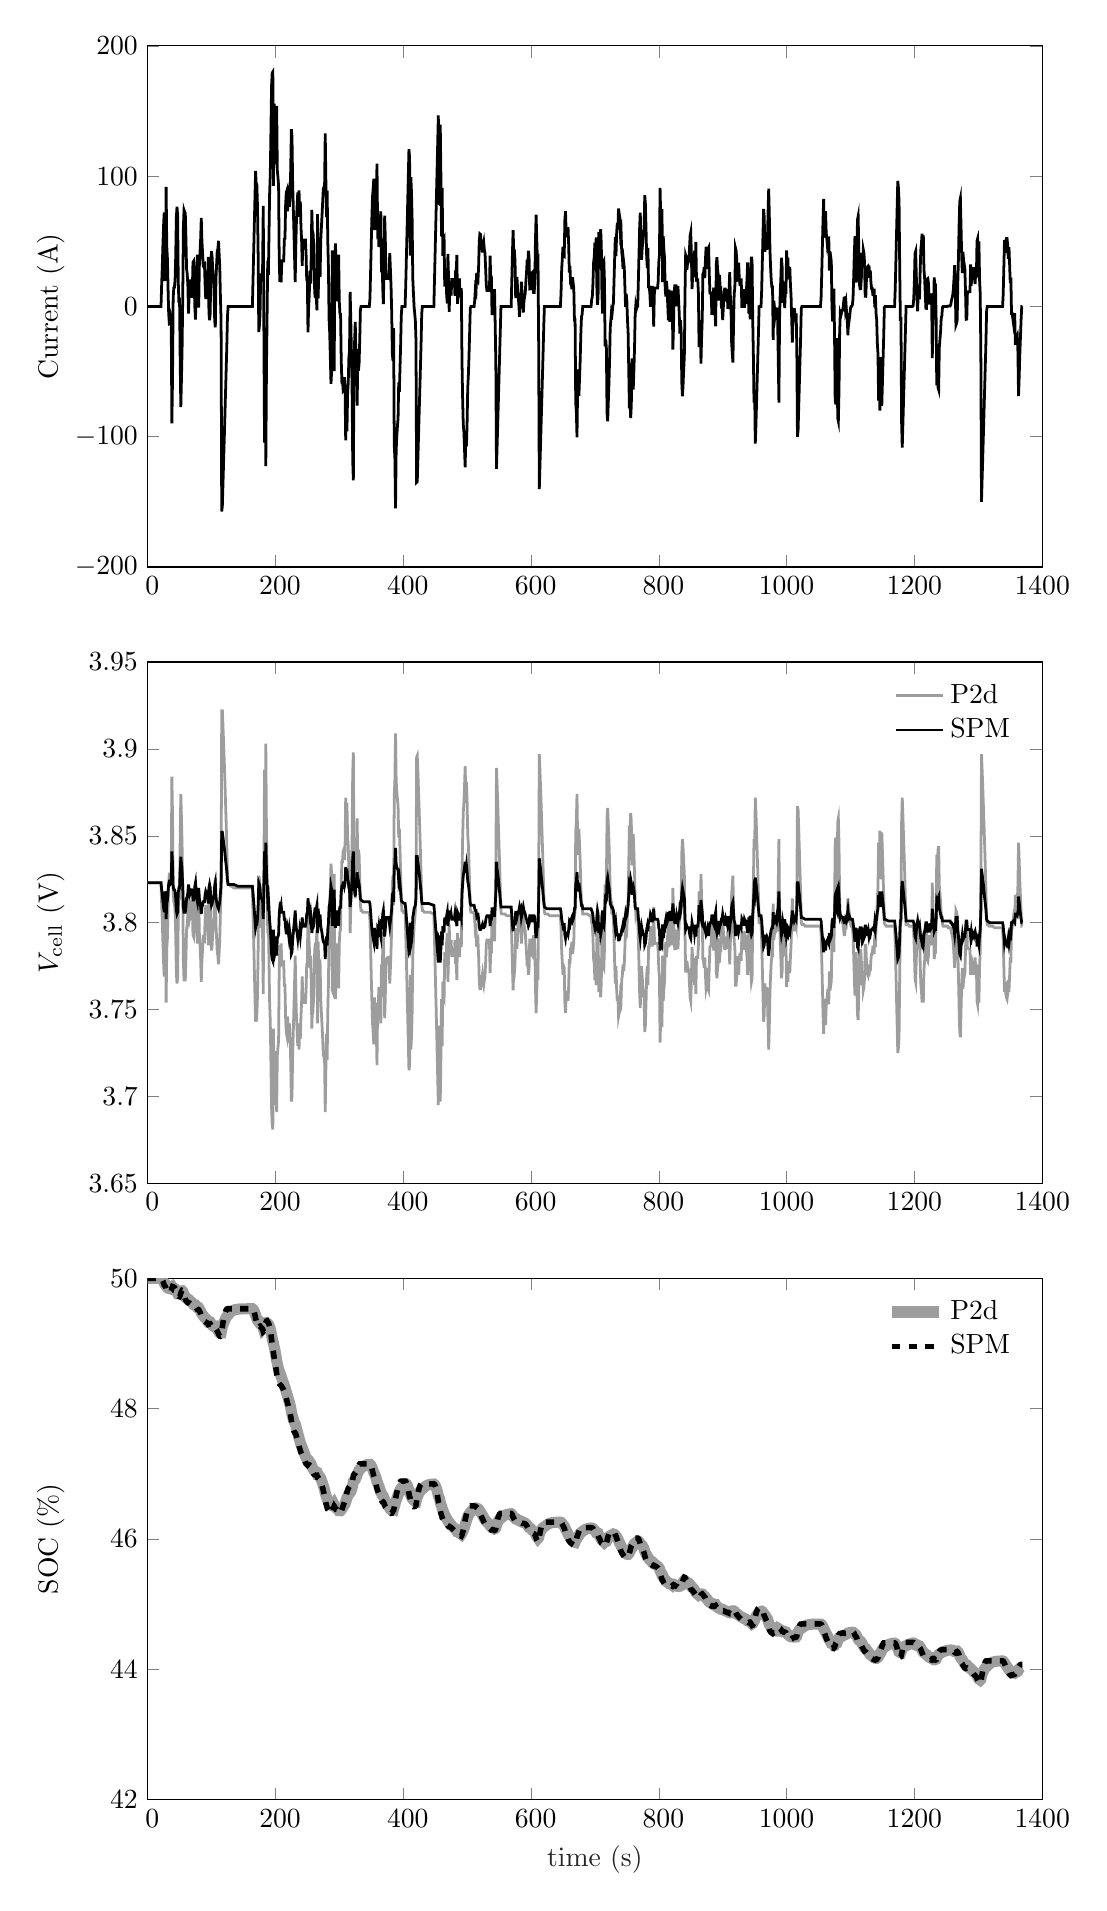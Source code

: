% This file was created by matlab2tikz.
%
\definecolor{mycolor1}{rgb}{0.616,0.616,0.616}%
%
\begin{tikzpicture}

\begin{axis}[%
width=113.613mm,
height=66.197mm,
at={(0mm,156.521mm)},
scale only axis,
xmin=0,
xmax=1400,
xtick={0,200,400,600,800,1000,1200,1400},
xticklabels={{   0},{ 200},{ 400},{ 600},{ 800},{1000},{1200},{1400}},
ymin=-200,
ymax=200,
ylabel style={font=\color{white!15!black}},
ylabel={Current (A)},
axis background/.style={fill=white},
scaled ticks=false,,
xticklabel style={/pgf/number format/1000 sep=, /pgf/number format/precision=0,/pgf/number format/fixed,/pgf/number format/fixed zerofill,},yticklabel style={/pgf/number format/1000 sep=,}, ylabel absolute,
]
\addplot [color=black, line width=1.0pt, forget plot]
  table[row sep=crcr]{%
0	0\\
21	0\\
22	16.652\\
23	30.675\\
24	47.827\\
25	62.016\\
26	72.192\\
27	19.396\\
28	32.203\\
29	91.734\\
30	46.325\\
31	37.129\\
32	14.528\\
33	-5.405\\
34	-13.235\\
35	-12.965\\
36	-8.971\\
37	-12.452\\
38	-89.652\\
39	-56.087\\
40	6.346\\
41	14.298\\
42	14.608\\
43	20.434\\
44	38.211\\
45	68.316\\
46	76.53\\
47	69.798\\
48	18.809\\
49	2.713\\
50	6.695\\
51	-41.597\\
52	-77.292\\
53	-55.706\\
54	-32.071\\
55	6.799\\
56	60.204\\
57	73.92\\
58	72.372\\
59	71.526\\
60	52.327\\
61	28.935\\
62	25.114\\
63	16.62\\
64	-5.53\\
66	20.634\\
67	16.447\\
68	7.71\\
69	7.66\\
70	11.985\\
71	33.866\\
72	34.655\\
74	-0.967\\
75	-10.055\\
76	16.62\\
77	30.049\\
78	39.649\\
79	12.962\\
80	-0.914\\
81	31.036\\
83	51.467\\
84	67.878\\
85	50.522\\
86	41.524\\
87	31.771\\
89	32.587\\
90	16.614\\
91	5.691\\
92	11.02\\
93	10.954\\
94	21.67\\
95	37.994\\
96	-5.218\\
97	-10.678\\
98	-5.327\\
99	31.367\\
100	42.374\\
101	37.84\\
102	27.537\\
103	22.28\\
104	11.353\\
105	-10.702\\
106	-16.086\\
107	21.169\\
109	43.058\\
110	43.921\\
111	50.341\\
113	29.368\\
114	6.562\\
115	-10.73\\
116	-157.35\\
117	-152.988\\
120	-101.436\\
124	-30.115\\
125	-7.75\\
126	0\\
164	0\\
169	104.022\\
170	93.51\\
171	93.354\\
172	76.626\\
173	40.358\\
174	-19.625\\
175	-14.683\\
176	-5.532\\
177	25.235\\
178	21.154\\
179	21.364\\
180	30.612\\
181	77.076\\
182	-20.033\\
183	-104.532\\
184	-43.923\\
185	-122.532\\
186	-49.928\\
188	35.067\\
189	24.114\\
191	87.36\\
192	101.25\\
193	133.956\\
194	169.32\\
195	179.22\\
196	180\\
197	92.562\\
198	155.574\\
199	108.948\\
200	141.714\\
201	133.224\\
202	153.966\\
203	104.49\\
204	98.994\\
205	92.946\\
206	35.69\\
207	18.79\\
208	26.981\\
209	18.456\\
210	34.958\\
213	34.958\\
214	51.681\\
215	52.043\\
216	77.706\\
217	87.408\\
218	88.956\\
219	73.044\\
221	92.886\\
222	76.488\\
223	86.496\\
224	106.092\\
225	135.996\\
226	130.032\\
227	94.572\\
229	57.672\\
231	18.606\\
232	47.357\\
233	66.78\\
235	87.48\\
236	68.766\\
237	89.028\\
238	70.11\\
239	80.574\\
240	61.176\\
241	51.298\\
242	31.125\\
243	50.912\\
247	50.912\\
248	40.862\\
249	20.621\\
250	20.208\\
251	-19.906\\
252	-0.737\\
253	8.504\\
254	27.349\\
255	17.454\\
256	36.185\\
257	74.166\\
258	55.683\\
259	55.88\\
260	46.453\\
261	17.58\\
262	7.633\\
264	6.795\\
265	-2.969\\
266	70.77\\
267	6.188\\
268	33.545\\
269	24.161\\
270	23.897\\
271	51.119\\
273	70.104\\
275	90.342\\
277	92.97\\
278	132.732\\
279	96.738\\
280	68.544\\
281	88.77\\
282	49.958\\
283	30.034\\
284	-9.98\\
285	-20.281\\
287	-59.326\\
288	-49.75\\
289	41.958\\
290	41.958\\
291	5.311\\
292	-49.609\\
293	30.764\\
294	48.413\\
295	30.764\\
296	3.939\\
297	30.062\\
298	38.729\\
299	38.729\\
300	3.505\\
301	-5.568\\
302	-5.891\\
303	-40.43\\
304	-57.114\\
305	-56.54\\
306	-63.918\\
307	-62.958\\
308	-54.364\\
309	-60.954\\
310	-102.84\\
311	-78.576\\
312	-95.928\\
313	-66.948\\
314	-58.795\\
315	-39.637\\
316	-33.136\\
317	11.086\\
318	-10.683\\
320	-62.16\\
321	-118.026\\
322	-133.47\\
323	-43.564\\
324	-26.611\\
325	-11.816\\
326	-41.131\\
327	-37.941\\
328	-76.074\\
329	-32.611\\
330	-49.378\\
331	-43.76\\
332	-25.741\\
333	-2.94\\
334	0\\
347	0\\
348	6.261\\
351	68.454\\
352	84.312\\
353	90.678\\
354	98.034\\
355	58.638\\
356	74.622\\
357	75.162\\
358	84.378\\
359	109.5\\
360	58.726\\
361	60.534\\
362	45.492\\
363	57.796\\
365	72.984\\
366	26.176\\
367	38.6\\
368	14.216\\
369	1.756\\
370	32.313\\
371	69.612\\
372	52.593\\
373	21.518\\
377	21.518\\
378	27.923\\
379	40.886\\
381	15.536\\
382	-3.976\\
383	-36.12\\
384	-41.821\\
385	-16.742\\
386	-106.056\\
387	-116.85\\
388	-155.022\\
389	-110.694\\
390	-99.546\\
391	-91.854\\
392	-85.704\\
393	-58.339\\
394	-65.484\\
396	-29.568\\
397	-7.024\\
398	0\\
403	0\\
404	16.282\\
409	120.702\\
410	114.15\\
411	38.944\\
412	99.204\\
413	87.444\\
414	66.816\\
415	21.368\\
417	0.021\\
419	-10.599\\
420	-25.922\\
421	-134.988\\
422	-134.508\\
426	-64.404\\
428	-28.475\\
429	-5.679\\
430	0\\
448	0\\
454	125.208\\
455	146.598\\
456	79.002\\
457	78.582\\
458	139.548\\
459	101.352\\
460	53.855\\
461	90.912\\
462	38.9\\
463	51.842\\
464	52.781\\
465	15.197\\
466	27.923\\
467	28.042\\
468	8.842\\
469	2.305\\
470	40.269\\
471	21.518\\
472	-4.099\\
473	14.783\\
474	14.701\\
475	8.322\\
476	20.719\\
480	20.719\\
481	8.195\\
482	26.749\\
483	26.865\\
484	39.505\\
485	2.07\\
486	8.195\\
487	20.523\\
488	20.523\\
489	8.07\\
490	7.946\\
491	13.979\\
492	-41.336\\
493	-70.302\\
494	-90.426\\
495	-96.336\\
497	-123.486\\
498	-97.464\\
499	-107.268\\
500	-89.706\\
501	-62.58\\
502	-52.607\\
503	-38.117\\
505	-1.388\\
506	0\\
511	0\\
512	5.379\\
513	13.826\\
514	11.958\\
515	25.708\\
516	20.05\\
517	19.259\\
518	30.435\\
519	49.372\\
520	55.715\\
521	55.289\\
522	48.731\\
523	45.695\\
524	41.327\\
525	47.038\\
526	49.429\\
527	43.658\\
528	41.086\\
529	29.351\\
530	16.62\\
531	12.259\\
535	12.259\\
536	38.944\\
537	21.786\\
538	21.999\\
539	-5.539\\
540	-5.539\\
542	12.259\\
543	12.259\\
544	-14.425\\
545	-44.579\\
546	-124.62\\
550	-54.099\\
553	0\\
569	0\\
571	41.368\\
572	58.616\\
573	42.429\\
574	42.56\\
575	35.365\\
576	7.423\\
577	7.423\\
578	22.544\\
579	13.916\\
581	1.499\\
582	-7.877\\
583	4.398\\
584	-1.65\\
585	19.025\\
586	10.447\\
587	4.433\\
588	-4.674\\
589	4.259\\
591	10.095\\
592	19.025\\
593	25.568\\
594	35.922\\
595	31.273\\
596	42.784\\
597	37.952\\
598	13.415\\
599	13.493\\
600	24.886\\
602	25.947\\
603	14.528\\
604	10.606\\
605	10.606\\
606	18.611\\
607	51.116\\
608	70.41\\
609	52.516\\
610	36.088\\
611	36.894\\
612	-29.539\\
613	-140.19\\
617	-70.35\\
619	-34.485\\
620	-14.835\\
621	0\\
646	0\\
647	9.677\\
648	28.189\\
649	36.423\\
650	45.886\\
651	38.548\\
652	38.282\\
653	66.426\\
654	73.068\\
655	57.671\\
656	54.509\\
657	53.859\\
658	60.858\\
659	46.785\\
660	25.97\\
661	30.895\\
662	17.587\\
663	17.677\\
664	13.105\\
665	22.427\\
667	13.322\\
668	-10.249\\
669	-10.165\\
670	-73.584\\
671	-81.048\\
672	-100.482\\
673	-60.876\\
674	-48.325\\
675	-68.658\\
677	-41.381\\
678	-21.436\\
679	-7.966\\
680	-6.334\\
681	0\\
694	0\\
695	5.279\\
696	7.751\\
697	18.169\\
698	33.802\\
699	38.086\\
700	48.867\\
701	32.081\\
702	52.949\\
703	15.86\\
704	1.323\\
705	7.16\\
706	57.06\\
707	40.447\\
708	39.368\\
709	59.206\\
710	48.231\\
711	10.606\\
712	-5.405\\
713	33.943\\
714	34.963\\
715	19.409\\
716	-30.556\\
717	-25.418\\
718	-32.224\\
719	-81.792\\
720	-88.104\\
722	-59.081\\
723	-41.2\\
724	-16.292\\
725	-10.237\\
726	-3.628\\
727	-5.156\\
728	0.195\\
729	2.597\\
731	38.428\\
732	53.416\\
733	38.548\\
734	55.715\\
735	63.828\\
736	59.194\\
737	75.102\\
738	71.178\\
739	68.52\\
740	55.502\\
741	57.971\\
742	41.608\\
743	37.868\\
744	28.868\\
745	34.22\\
746	29.777\\
748	-0.356\\
749	9.64\\
750	4.563\\
751	-10.463\\
752	-20.182\\
754	-78.12\\
755	-72.36\\
756	-85.638\\
757	-75.984\\
758	-39.805\\
759	-57.27\\
760	-63.744\\
761	-49.709\\
762	-32.836\\
763	-6.83\\
764	0.586\\
765	-2.082\\
766	-0.25\\
767	0\\
768	18.787\\
770	60.246\\
771	71.928\\
772	54.582\\
773	35.708\\
774	44.186\\
775	50.426\\
776	57.372\\
777	57.257\\
778	85.344\\
779	78.972\\
780	60.468\\
781	38.524\\
782	29.386\\
783	44.881\\
784	15.144\\
785	15.144\\
786	10.003\\
787	-0.305\\
788	4.689\\
789	14.674\\
790	14.674\\
791	9.64\\
792	-15.503\\
793	9.229\\
794	14.063\\
798	14.063\\
799	18.955\\
800	33.778\\
801	39.348\\
802	90.882\\
803	69.402\\
805	74.664\\
806	18.632\\
807	53.855\\
808	43.095\\
809	37.706\\
810	13.744\\
811	7.583\\
812	19.561\\
813	13.513\\
815	-10.701\\
816	12.835\\
817	-10.721\\
818	-10.729\\
819	12.042\\
820	0.622\\
821	11.763\\
822	-33.136\\
823	-16.132\\
824	10.694\\
825	15.949\\
827	15.949\\
828	-0.008\\
829	10.439\\
830	15.623\\
832	-5.387\\
833	-20.845\\
834	-10.487\\
835	-20.28\\
836	-58.358\\
837	-69.048\\
838	-60.294\\
839	-48.414\\
840	-38.028\\
841	8.628\\
842	39.368\\
843	37.751\\
844	28.21\\
845	32.764\\
847	34.792\\
848	44.072\\
849	54.276\\
850	56.734\\
851	40.714\\
852	13.396\\
853	22.859\\
855	23.296\\
856	42.871\\
857	29.126\\
858	49.512\\
859	20.188\\
861	20.382\\
862	10.126\\
863	-31.208\\
864	-15.474\\
865	-10.398\\
866	-43.949\\
867	-23.899\\
868	-9.977\\
869	24.992\\
870	25.357\\
871	30.19\\
872	21.68\\
873	35.608\\
874	45.731\\
875	42.328\\
876	28.739\\
877	43.963\\
878	45.065\\
879	25.541\\
880	10.188\\
882	10.064\\
883	-5.421\\
884	-5.451\\
885	9.521\\
886	14.443\\
887	-5.482\\
888	-5.502\\
889	-15.195\\
890	32.324\\
891	37.705\\
892	28.739\\
893	24.181\\
894	4.481\\
895	24.181\\
896	14.443\\
897	14.443\\
898	-0.501\\
899	-0.569\\
900	-10.384\\
902	8.663\\
903	13.322\\
904	13.322\\
905	3.894\\
907	13.105\\
908	-0.877\\
909	-0.932\\
911	26.341\\
912	8.283\\
913	-0.95\\
914	-28.22\\
915	-36.154\\
916	-43.097\\
917	-13.279\\
918	10.045\\
919	13.887\\
920	44.849\\
921	42.833\\
922	36.161\\
923	20.12\\
924	20.325\\
925	33.553\\
926	21.05\\
927	16.794\\
928	16.881\\
929	21.469\\
930	-1.001\\
931	3.432\\
932	12.259\\
933	12.259\\
934	-1.083\\
935	3.265\\
936	3.2\\
938	20.428\\
939	33.71\\
940	12.259\\
941	-5.53\\
942	11.985\\
943	-9.896\\
944	28.797\\
945	38.068\\
946	34.655\\
947	-10.093\\
948	-36.788\\
949	-73.812\\
950	-64.068\\
951	-105.276\\
952	-91.842\\
956	-20.269\\
957	-0.128\\
958	0\\
960	0\\
961	12.523\\
964	74.778\\
965	68.688\\
966	41.934\\
967	54.615\\
968	48.225\\
969	43.523\\
970	49.429\\
971	72.3\\
972	90.372\\
973	69.324\\
974	43.416\\
975	29.516\\
976	19.804\\
977	14.83\\
978	14.83\\
979	-25.731\\
980	4.359\\
982	-5.517\\
983	-0.761\\
984	-10.249\\
985	-0.914\\
986	-10.111\\
988	-73.812\\
989	-9.277\\
990	9.983\\
991	21.458\\
992	37.315\\
993	30.619\\
994	2.742\\
996	18.909\\
997	-1.349\\
998	10.733\\
999	10.733\\
1000	43.039\\
1001	32.153\\
1002	37.198\\
1003	20.738\\
1005	30.19\\
1006	17.144\\
1007	8.124\\
1009	-27.767\\
1010	-5.502\\
1011	-9.699\\
1012	-1.327\\
1014	-9.407\\
1015	-5.363\\
1016	-32.224\\
1017	-100.026\\
1018	-95.046\\
1022	-23.552\\
1023	-1.388\\
1024	0\\
1053	0\\
1054	6.446\\
1055	25.054\\
1057	66.558\\
1058	82.512\\
1059	52.786\\
1060	57.601\\
1061	73.128\\
1062	56.705\\
1063	51.842\\
1064	45.737\\
1065	47.416\\
1066	53.665\\
1067	27.465\\
1068	42.148\\
1069	38.359\\
1070	34.22\\
1071	-0.429\\
1072	-10.463\\
1073	-10.398\\
1074	13.69\\
1075	-19.933\\
1076	-71.04\\
1077	-75.252\\
1078	-29.421\\
1079	-24.44\\
1080	-85.842\\
1081	-88.104\\
1082	-65.652\\
1083	-21.158\\
1084	-5.321\\
1085	-6.986\\
1086	-4.831\\
1087	-2.914\\
1088	-2.802\\
1090	6.519\\
1091	6.676\\
1092	-1.173\\
1093	1.954\\
1094	-5.72\\
1095	-11.027\\
1096	-22.118\\
1097	-5.144\\
1098	-10.303\\
1099	-6.383\\
1100	-1.388\\
1101	0\\
1102	0.128\\
1103	1.302\\
1104	6.318\\
1105	22.547\\
1106	40.798\\
1107	53.875\\
1108	32.657\\
1109	18.357\\
1110	44.841\\
1111	66.672\\
1112	69.192\\
1113	44.667\\
1114	17.152\\
1115	13.572\\
1116	13.651\\
1117	21.343\\
1118	40.989\\
1119	30.619\\
1120	43.658\\
1121	41.086\\
1122	33.71\\
1123	7.812\\
1124	7.761\\
1125	20.945\\
1126	30.049\\
1127	30.612\\
1128	21.999\\
1129	31.463\\
1130	22.643\\
1131	27.592\\
1132	18.401\\
1133	13.69\\
1134	13.69\\
1135	8.886\\
1136	8.83\\
1137	13.542\\
1138	-0.761\\
1139	8.608\\
1140	-5.536\\
1141	-10.165\\
1142	-28.22\\
1143	-36.154\\
1144	-72.36\\
1145	-47.389\\
1146	-79.86\\
1147	-39.008\\
1148	-50.026\\
1149	-76.284\\
1152	-22.458\\
1153	-0.826\\
1154	0\\
1169	0\\
1170	13.15\\
1174	96.366\\
1175	91.014\\
1176	81.06\\
1177	31.384\\
1178	-9.653\\
1179	-9.533\\
1180	-89.46\\
1181	-108.324\\
1185	-37.215\\
1187	0.007\\
1197	0\\
1198	0.541\\
1199	5.923\\
1200	20.053\\
1201	40.74\\
1202	42.331\\
1203	24.174\\
1204	7.674\\
1205	-3.824\\
1206	9.722\\
1207	12.164\\
1208	5.474\\
1209	26.447\\
1210	43.262\\
1211	48.008\\
1212	55.81\\
1213	44.688\\
1214	54.473\\
1215	28.359\\
1216	21.458\\
1218	-1.467\\
1219	-1.491\\
1220	21.115\\
1221	21.458\\
1222	17.924\\
1223	6.378\\
1224	2.438\\
1225	2.385\\
1226	9.983\\
1227	6.158\\
1228	-39.569\\
1229	-12.308\\
1230	-1.608\\
1231	22.29\\
1232	15.83\\
1233	16.016\\
1234	-8.702\\
1235	-60.582\\
1236	-54.575\\
1237	-62.286\\
1238	-63.954\\
1239	-31.516\\
1241	-18.971\\
1242	-9.102\\
1243	-7.027\\
1244	-0.598\\
1245	0\\
1252	0\\
1253	0.391\\
1256	0.391\\
1257	1.458\\
1258	4.61\\
1259	6.512\\
1260	8.687\\
1261	13.535\\
1262	21.552\\
1263	31.669\\
1264	12.959\\
1265	-14.395\\
1266	-13.054\\
1267	-10.193\\
1268	19.261\\
1269	37.985\\
1270	63.21\\
1271	80.622\\
1272	83.028\\
1274	39.566\\
1275	25.681\\
1276	42.011\\
1277	35.475\\
1278	32.308\\
1279	28.797\\
1280	11.917\\
1281	-9.875\\
1282	-9.767\\
1283	11.251\\
1287	11.251\\
1288	32.153\\
1289	15.85\\
1290	28.797\\
1291	20.634\\
1293	30.049\\
1294	21.575\\
1295	17.232\\
1296	26.464\\
1297	22.213\\
1298	50.392\\
1299	52.115\\
1300	39.017\\
1301	49.915\\
1302	20.382\\
1303	10.126\\
1304	-36.367\\
1305	-149.934\\
1308	-98.244\\
1312	-26.834\\
1313	-3.929\\
1314	0\\
1338	0\\
1339	9.392\\
1341	50.799\\
1342	41.192\\
1343	50.137\\
1344	52.112\\
1345	52.147\\
1346	47.191\\
1347	36.551\\
1348	45.376\\
1349	32.596\\
1350	18.022\\
1351	22.149\\
1352	-5.397\\
1353	-5.363\\
1355	-12.782\\
1357	-5.144\\
1358	-29.498\\
1359	-24.676\\
1361	-22.193\\
1362	-34.714\\
1363	-68.814\\
1364	-54.199\\
1365	-36.644\\
1367	-10.14\\
1368	0\\
1369	0\\
};
\end{axis}

\begin{axis}[%
width=113.613mm,
height=66.197mm,
at={(0mm,78.261mm)},
scale only axis,
xmin=0,
xmax=1400,
xtick={0,200,400,600,800,1000,1200,1400},
xticklabels={{   0},{ 200},{ 400},{ 600},{ 800},{1000},{1200},{1400}},
ymin=3.65,
ymax=3.95,
ylabel style={font=\color{white!15!black}},
ylabel={$V_\mathrm{cell}$ (V)},
axis background/.style={fill=white},
legend style={legend cell align=left, align=left, fill=none, draw=none},
scaled ticks=false,,
xticklabel style={/pgf/number format/1000 sep=, /pgf/number format/precision=0,/pgf/number format/fixed,/pgf/number format/fixed zerofill,},yticklabel style={/pgf/number format/1000 sep=,}, ylabel absolute,
]
\addplot [color=mycolor1, line width=1.0pt]
  table[row sep=crcr]{%
0	3.823\\
21	3.823\\
22	3.811\\
23	3.801\\
24	3.788\\
25	3.777\\
26	3.769\\
27	3.806\\
28	3.797\\
29	3.754\\
30	3.785\\
31	3.791\\
32	3.808\\
33	3.822\\
34	3.828\\
35	3.828\\
36	3.826\\
37	3.829\\
38	3.884\\
39	3.862\\
40	3.818\\
41	3.812\\
42	3.811\\
43	3.807\\
44	3.793\\
45	3.771\\
46	3.765\\
47	3.768\\
48	3.804\\
49	3.816\\
50	3.813\\
51	3.848\\
52	3.874\\
53	3.86\\
54	3.844\\
55	3.817\\
56	3.778\\
57	3.767\\
58	3.767\\
59	3.767\\
60	3.78\\
61	3.796\\
62	3.799\\
63	3.805\\
64	3.821\\
65	3.812\\
66	3.803\\
67	3.805\\
68	3.812\\
69	3.812\\
70	3.809\\
71	3.793\\
72	3.792\\
73	3.804\\
74	3.817\\
75	3.824\\
76	3.805\\
77	3.795\\
78	3.788\\
79	3.807\\
80	3.817\\
81	3.794\\
82	3.787\\
83	3.779\\
84	3.766\\
85	3.778\\
86	3.784\\
87	3.791\\
89	3.79\\
90	3.802\\
91	3.81\\
92	3.806\\
93	3.806\\
94	3.799\\
95	3.787\\
96	3.818\\
97	3.822\\
98	3.818\\
99	3.792\\
100	3.784\\
101	3.787\\
102	3.794\\
103	3.797\\
104	3.805\\
105	3.821\\
106	3.826\\
107	3.799\\
108	3.791\\
109	3.783\\
110	3.781\\
111	3.776\\
112	3.783\\
113	3.791\\
114	3.807\\
115	3.82\\
116	3.922\\
117	3.922\\
118	3.913\\
119	3.903\\
120	3.893\\
121	3.881\\
122	3.869\\
123	3.857\\
124	3.844\\
125	3.828\\
126	3.822\\
127	3.822\\
128	3.822\\
130	3.821\\
132	3.821\\
135	3.82\\
139	3.82\\
144	3.82\\
151	3.82\\
161	3.82\\
164	3.82\\
165	3.805\\
166	3.79\\
167	3.774\\
168	3.758\\
169	3.743\\
170	3.748\\
171	3.747\\
172	3.758\\
173	3.784\\
174	3.827\\
175	3.825\\
176	3.819\\
177	3.797\\
178	3.8\\
179	3.799\\
180	3.792\\
181	3.759\\
182	3.828\\
183	3.888\\
184	3.848\\
185	3.903\\
186	3.854\\
187	3.825\\
188	3.794\\
189	3.801\\
190	3.778\\
191	3.754\\
192	3.743\\
193	3.719\\
194	3.693\\
195	3.684\\
196	3.681\\
197	3.739\\
198	3.695\\
199	3.726\\
200	3.702\\
201	3.707\\
202	3.691\\
203	3.724\\
204	3.728\\
205	3.732\\
206	3.774\\
207	3.787\\
208	3.781\\
209	3.788\\
210	3.776\\
213	3.777\\
214	3.764\\
215	3.764\\
216	3.745\\
217	3.737\\
218	3.735\\
219	3.746\\
220	3.739\\
221	3.731\\
222	3.742\\
223	3.734\\
224	3.72\\
225	3.697\\
226	3.7\\
227	3.724\\
228	3.737\\
229	3.751\\
230	3.765\\
231	3.781\\
232	3.76\\
233	3.745\\
234	3.738\\
235	3.729\\
236	3.742\\
237	3.727\\
238	3.74\\
239	3.733\\
240	3.746\\
241	3.754\\
242	3.769\\
243	3.754\\
247	3.754\\
248	3.761\\
249	3.776\\
250	3.777\\
251	3.807\\
252	3.794\\
253	3.788\\
254	3.774\\
255	3.781\\
256	3.767\\
257	3.739\\
258	3.752\\
259	3.751\\
260	3.758\\
261	3.779\\
262	3.787\\
263	3.788\\
264	3.788\\
265	3.796\\
266	3.742\\
267	3.789\\
268	3.769\\
269	3.775\\
270	3.776\\
271	3.756\\
272	3.748\\
273	3.741\\
274	3.733\\
275	3.724\\
277	3.721\\
278	3.691\\
279	3.716\\
280	3.736\\
281	3.721\\
282	3.749\\
283	3.764\\
284	3.794\\
285	3.803\\
286	3.819\\
287	3.834\\
288	3.828\\
289	3.761\\
290	3.76\\
291	3.787\\
292	3.828\\
293	3.77\\
294	3.756\\
295	3.769\\
296	3.788\\
297	3.769\\
298	3.763\\
299	3.763\\
300	3.788\\
301	3.795\\
302	3.796\\
303	3.822\\
304	3.835\\
305	3.835\\
306	3.841\\
307	3.842\\
308	3.836\\
309	3.842\\
310	3.872\\
311	3.856\\
312	3.869\\
313	3.849\\
314	3.844\\
315	3.831\\
316	3.826\\
317	3.794\\
318	3.81\\
319	3.829\\
320	3.847\\
321	3.886\\
322	3.898\\
323	3.837\\
324	3.825\\
325	3.814\\
326	3.835\\
327	3.833\\
328	3.86\\
329	3.83\\
330	3.842\\
331	3.839\\
332	3.826\\
333	3.81\\
334	3.807\\
335	3.807\\
337	3.806\\
339	3.806\\
342	3.806\\
346	3.806\\
347	3.806\\
348	3.801\\
349	3.786\\
350	3.77\\
351	3.755\\
352	3.742\\
353	3.737\\
354	3.73\\
355	3.757\\
356	3.745\\
357	3.744\\
358	3.737\\
359	3.718\\
360	3.754\\
361	3.752\\
362	3.763\\
363	3.754\\
364	3.748\\
365	3.742\\
366	3.776\\
367	3.767\\
368	3.785\\
369	3.795\\
370	3.772\\
371	3.745\\
372	3.757\\
373	3.779\\
374	3.779\\
376	3.78\\
377	3.78\\
378	3.775\\
379	3.765\\
380	3.774\\
381	3.784\\
382	3.798\\
383	3.822\\
384	3.827\\
385	3.81\\
386	3.873\\
387	3.882\\
388	3.909\\
389	3.882\\
390	3.875\\
391	3.871\\
392	3.867\\
393	3.849\\
394	3.854\\
395	3.842\\
396	3.829\\
397	3.813\\
398	3.807\\
399	3.807\\
400	3.806\\
402	3.806\\
403	3.806\\
404	3.794\\
405	3.779\\
406	3.763\\
407	3.747\\
408	3.731\\
409	3.715\\
410	3.718\\
411	3.77\\
412	3.727\\
413	3.734\\
414	3.748\\
415	3.781\\
416	3.789\\
417	3.798\\
418	3.802\\
419	3.806\\
420	3.818\\
421	3.895\\
422	3.896\\
423	3.887\\
424	3.876\\
425	3.865\\
426	3.853\\
427	3.841\\
428	3.828\\
429	3.811\\
430	3.807\\
431	3.807\\
433	3.806\\
435	3.806\\
438	3.806\\
442	3.806\\
447	3.805\\
448	3.805\\
449	3.79\\
450	3.775\\
451	3.759\\
452	3.744\\
453	3.728\\
454	3.711\\
455	3.695\\
456	3.74\\
457	3.74\\
458	3.697\\
459	3.722\\
460	3.756\\
461	3.729\\
462	3.766\\
463	3.757\\
464	3.756\\
465	3.783\\
466	3.775\\
467	3.775\\
468	3.789\\
469	3.794\\
470	3.766\\
471	3.78\\
472	3.799\\
473	3.785\\
474	3.785\\
475	3.79\\
476	3.781\\
479	3.781\\
480	3.781\\
481	3.79\\
482	3.777\\
483	3.777\\
484	3.767\\
485	3.794\\
486	3.79\\
487	3.781\\
488	3.781\\
489	3.79\\
490	3.79\\
491	3.786\\
492	3.826\\
493	3.848\\
494	3.863\\
495	3.869\\
496	3.879\\
497	3.89\\
498	3.873\\
499	3.881\\
500	3.87\\
501	3.851\\
502	3.845\\
503	3.834\\
504	3.821\\
505	3.808\\
506	3.806\\
507	3.806\\
509	3.806\\
511	3.805\\
512	3.801\\
513	3.795\\
514	3.796\\
515	3.786\\
516	3.789\\
517	3.79\\
518	3.781\\
519	3.767\\
520	3.762\\
521	3.762\\
522	3.766\\
523	3.767\\
524	3.77\\
525	3.766\\
526	3.764\\
527	3.767\\
528	3.769\\
529	3.777\\
530	3.787\\
531	3.79\\
533	3.79\\
535	3.79\\
536	3.771\\
537	3.783\\
538	3.783\\
539	3.803\\
540	3.803\\
541	3.797\\
542	3.79\\
543	3.79\\
544	3.81\\
545	3.832\\
546	3.889\\
547	3.879\\
548	3.868\\
549	3.856\\
550	3.844\\
551	3.832\\
552	3.819\\
553	3.806\\
554	3.805\\
555	3.805\\
557	3.805\\
559	3.805\\
562	3.804\\
566	3.804\\
569	3.804\\
570	3.789\\
571	3.774\\
572	3.761\\
573	3.772\\
574	3.771\\
575	3.776\\
576	3.796\\
577	3.796\\
578	3.785\\
579	3.791\\
580	3.796\\
581	3.8\\
582	3.807\\
583	3.799\\
584	3.803\\
585	3.788\\
586	3.794\\
587	3.799\\
588	3.805\\
589	3.799\\
590	3.797\\
591	3.795\\
592	3.788\\
593	3.783\\
594	3.775\\
595	3.778\\
596	3.77\\
597	3.773\\
598	3.79\\
599	3.79\\
600	3.782\\
602	3.781\\
603	3.789\\
604	3.792\\
605	3.792\\
606	3.786\\
607	3.763\\
608	3.748\\
609	3.76\\
610	3.772\\
611	3.771\\
612	3.819\\
613	3.897\\
614	3.888\\
615	3.878\\
616	3.867\\
617	3.855\\
618	3.843\\
619	3.831\\
620	3.817\\
621	3.806\\
622	3.805\\
624	3.805\\
626	3.805\\
629	3.804\\
633	3.804\\
638	3.804\\
646	3.804\\
647	3.797\\
648	3.784\\
649	3.777\\
650	3.77\\
651	3.775\\
652	3.774\\
653	3.754\\
654	3.748\\
655	3.758\\
656	3.76\\
657	3.76\\
658	3.755\\
659	3.764\\
660	3.779\\
661	3.776\\
662	3.785\\
663	3.785\\
664	3.789\\
665	3.782\\
666	3.785\\
667	3.789\\
668	3.806\\
669	3.806\\
670	3.852\\
671	3.859\\
672	3.874\\
673	3.847\\
674	3.839\\
675	3.854\\
676	3.845\\
677	3.835\\
678	3.821\\
679	3.811\\
680	3.81\\
681	3.805\\
683	3.805\\
685	3.805\\
688	3.805\\
692	3.804\\
694	3.804\\
695	3.8\\
696	3.799\\
697	3.791\\
698	3.779\\
699	3.776\\
700	3.767\\
701	3.779\\
702	3.764\\
703	3.79\\
704	3.801\\
705	3.797\\
706	3.76\\
707	3.772\\
708	3.772\\
709	3.757\\
710	3.765\\
711	3.792\\
712	3.804\\
713	3.775\\
714	3.774\\
715	3.785\\
716	3.822\\
717	3.819\\
718	3.824\\
719	3.86\\
720	3.866\\
721	3.857\\
722	3.847\\
723	3.835\\
724	3.817\\
725	3.813\\
726	3.808\\
727	3.809\\
728	3.805\\
729	3.803\\
730	3.79\\
731	3.776\\
732	3.765\\
733	3.775\\
734	3.762\\
735	3.755\\
736	3.758\\
737	3.746\\
738	3.748\\
739	3.749\\
740	3.758\\
741	3.756\\
742	3.767\\
743	3.77\\
744	3.776\\
745	3.772\\
746	3.776\\
747	3.786\\
748	3.798\\
749	3.791\\
750	3.795\\
751	3.806\\
752	3.813\\
753	3.834\\
754	3.856\\
755	3.853\\
756	3.863\\
757	3.858\\
758	3.833\\
759	3.845\\
760	3.851\\
761	3.841\\
762	3.829\\
763	3.811\\
764	3.805\\
765	3.807\\
766	3.805\\
767	3.805\\
768	3.791\\
769	3.776\\
770	3.76\\
771	3.751\\
772	3.762\\
773	3.775\\
774	3.769\\
775	3.764\\
776	3.758\\
777	3.758\\
778	3.737\\
779	3.741\\
780	3.753\\
781	3.769\\
782	3.775\\
783	3.764\\
784	3.786\\
785	3.786\\
786	3.79\\
787	3.798\\
788	3.794\\
789	3.787\\
790	3.787\\
791	3.791\\
792	3.809\\
793	3.792\\
794	3.788\\
797	3.788\\
798	3.788\\
799	3.784\\
800	3.773\\
801	3.769\\
802	3.731\\
803	3.745\\
805	3.74\\
806	3.781\\
807	3.755\\
808	3.762\\
809	3.766\\
810	3.784\\
811	3.789\\
812	3.78\\
813	3.785\\
814	3.794\\
815	3.803\\
816	3.786\\
817	3.803\\
818	3.803\\
819	3.787\\
820	3.795\\
821	3.787\\
822	3.82\\
823	3.808\\
824	3.789\\
825	3.785\\
827	3.785\\
828	3.796\\
829	3.789\\
830	3.785\\
831	3.793\\
832	3.8\\
833	3.812\\
834	3.805\\
835	3.812\\
836	3.84\\
837	3.848\\
838	3.843\\
839	3.835\\
840	3.828\\
841	3.795\\
842	3.772\\
843	3.772\\
844	3.778\\
845	3.775\\
847	3.772\\
848	3.765\\
849	3.757\\
850	3.755\\
851	3.766\\
852	3.786\\
853	3.779\\
855	3.779\\
856	3.764\\
857	3.774\\
858	3.759\\
859	3.78\\
861	3.78\\
862	3.787\\
863	3.818\\
864	3.807\\
865	3.803\\
866	3.828\\
867	3.814\\
868	3.804\\
869	3.779\\
870	3.778\\
871	3.774\\
872	3.78\\
873	3.77\\
874	3.762\\
875	3.764\\
876	3.774\\
877	3.762\\
878	3.761\\
879	3.775\\
880	3.786\\
882	3.787\\
883	3.798\\
884	3.799\\
885	3.788\\
886	3.784\\
887	3.799\\
888	3.799\\
889	3.806\\
890	3.772\\
891	3.768\\
892	3.774\\
893	3.777\\
894	3.791\\
895	3.777\\
896	3.784\\
897	3.784\\
898	3.795\\
899	3.795\\
900	3.802\\
902	3.789\\
903	3.785\\
904	3.785\\
905	3.792\\
906	3.789\\
907	3.785\\
908	3.795\\
909	3.796\\
910	3.786\\
911	3.776\\
912	3.789\\
913	3.795\\
914	3.816\\
915	3.822\\
916	3.827\\
917	3.806\\
918	3.789\\
919	3.786\\
920	3.764\\
921	3.764\\
922	3.769\\
923	3.78\\
924	3.78\\
925	3.77\\
926	3.779\\
927	3.782\\
928	3.782\\
929	3.778\\
930	3.795\\
931	3.792\\
932	3.785\\
933	3.785\\
934	3.795\\
935	3.792\\
936	3.792\\
937	3.786\\
938	3.78\\
939	3.77\\
940	3.785\\
941	3.798\\
942	3.786\\
943	3.802\\
944	3.773\\
945	3.766\\
946	3.768\\
947	3.801\\
948	3.821\\
949	3.848\\
950	3.842\\
951	3.872\\
952	3.864\\
953	3.852\\
954	3.84\\
955	3.828\\
956	3.815\\
957	3.8\\
958	3.8\\
959	3.8\\
960	3.8\\
961	3.79\\
962	3.775\\
963	3.759\\
964	3.743\\
965	3.747\\
966	3.765\\
967	3.756\\
968	3.76\\
969	3.763\\
970	3.758\\
971	3.741\\
972	3.727\\
973	3.741\\
974	3.76\\
975	3.77\\
976	3.777\\
977	3.781\\
978	3.781\\
979	3.811\\
980	3.79\\
982	3.797\\
983	3.794\\
984	3.801\\
985	3.795\\
986	3.801\\
987	3.824\\
988	3.848\\
989	3.803\\
990	3.789\\
991	3.78\\
992	3.768\\
993	3.772\\
994	3.793\\
995	3.787\\
996	3.781\\
997	3.795\\
998	3.787\\
999	3.787\\
1000	3.763\\
1001	3.77\\
1002	3.766\\
1003	3.778\\
1004	3.775\\
1005	3.771\\
1006	3.78\\
1007	3.787\\
1008	3.8\\
1009	3.814\\
1010	3.798\\
1011	3.801\\
1012	3.795\\
1014	3.801\\
1015	3.799\\
1016	3.818\\
1017	3.867\\
1018	3.865\\
1019	3.854\\
1020	3.842\\
1021	3.829\\
1022	3.817\\
1023	3.8\\
1024	3.799\\
1025	3.799\\
1027	3.799\\
1029	3.798\\
1032	3.798\\
1036	3.798\\
1042	3.798\\
1051	3.798\\
1053	3.798\\
1054	3.793\\
1055	3.78\\
1056	3.764\\
1057	3.748\\
1058	3.736\\
1059	3.756\\
1060	3.753\\
1061	3.741\\
1062	3.752\\
1063	3.755\\
1064	3.759\\
1065	3.758\\
1066	3.753\\
1067	3.772\\
1068	3.761\\
1069	3.764\\
1070	3.766\\
1071	3.792\\
1072	3.8\\
1073	3.8\\
1074	3.783\\
1075	3.807\\
1076	3.845\\
1077	3.849\\
1078	3.817\\
1079	3.814\\
1080	3.858\\
1081	3.86\\
1082	3.846\\
1083	3.814\\
1084	3.803\\
1085	3.804\\
1086	3.802\\
1087	3.8\\
1088	3.8\\
1089	3.797\\
1090	3.793\\
1091	3.793\\
1092	3.799\\
1093	3.796\\
1094	3.802\\
1095	3.806\\
1096	3.814\\
1097	3.802\\
1098	3.806\\
1099	3.803\\
1100	3.799\\
1101	3.798\\
1102	3.798\\
1103	3.797\\
1104	3.793\\
1105	3.781\\
1106	3.768\\
1107	3.758\\
1108	3.772\\
1109	3.783\\
1110	3.763\\
1111	3.747\\
1112	3.744\\
1113	3.761\\
1114	3.781\\
1115	3.784\\
1116	3.784\\
1117	3.778\\
1118	3.764\\
1119	3.771\\
1120	3.761\\
1121	3.763\\
1122	3.768\\
1123	3.787\\
1124	3.787\\
1125	3.778\\
1126	3.771\\
1127	3.77\\
1128	3.776\\
1129	3.769\\
1130	3.776\\
1131	3.772\\
1132	3.779\\
1133	3.782\\
1134	3.782\\
1135	3.786\\
1136	3.786\\
1137	3.782\\
1138	3.793\\
1139	3.786\\
1140	3.797\\
1141	3.8\\
1142	3.814\\
1143	3.82\\
1144	3.846\\
1145	3.83\\
1146	3.853\\
1147	3.825\\
1148	3.833\\
1149	3.852\\
1150	3.841\\
1151	3.828\\
1152	3.815\\
1153	3.8\\
1154	3.799\\
1156	3.798\\
1158	3.798\\
1161	3.798\\
1165	3.798\\
1169	3.798\\
1170	3.788\\
1171	3.773\\
1172	3.757\\
1173	3.741\\
1174	3.725\\
1175	3.728\\
1176	3.734\\
1177	3.769\\
1178	3.799\\
1179	3.8\\
1180	3.858\\
1181	3.872\\
1182	3.862\\
1183	3.85\\
1184	3.839\\
1185	3.826\\
1186	3.813\\
1187	3.799\\
1188	3.799\\
1190	3.799\\
1192	3.798\\
1195	3.798\\
1197	3.798\\
1198	3.798\\
1199	3.794\\
1200	3.783\\
1201	3.768\\
1202	3.766\\
1203	3.779\\
1204	3.791\\
1205	3.799\\
1206	3.79\\
1207	3.788\\
1208	3.792\\
1209	3.777\\
1210	3.765\\
1211	3.761\\
1212	3.754\\
1213	3.762\\
1214	3.754\\
1215	3.773\\
1216	3.778\\
1217	3.786\\
1218	3.795\\
1219	3.795\\
1220	3.779\\
1221	3.778\\
1222	3.781\\
1223	3.789\\
1224	3.792\\
1225	3.792\\
1226	3.787\\
1227	3.79\\
1228	3.823\\
1229	3.804\\
1230	3.796\\
1231	3.779\\
1232	3.783\\
1233	3.783\\
1234	3.801\\
1235	3.839\\
1236	3.835\\
1237	3.842\\
1238	3.844\\
1239	3.821\\
1240	3.817\\
1241	3.812\\
1242	3.805\\
1243	3.804\\
1244	3.799\\
1245	3.798\\
1247	3.798\\
1250	3.798\\
1252	3.798\\
1253	3.797\\
1256	3.797\\
1257	3.797\\
1258	3.794\\
1259	3.793\\
1260	3.791\\
1261	3.787\\
1262	3.781\\
1263	3.774\\
1264	3.787\\
1265	3.807\\
1266	3.806\\
1267	3.804\\
1268	3.783\\
1269	3.769\\
1270	3.75\\
1271	3.737\\
1272	3.734\\
1274	3.764\\
1275	3.774\\
1276	3.762\\
1277	3.767\\
1278	3.769\\
1279	3.771\\
1280	3.784\\
1281	3.8\\
1282	3.8\\
1283	3.785\\
1286	3.785\\
1287	3.785\\
1288	3.77\\
1289	3.781\\
1290	3.772\\
1291	3.778\\
1292	3.774\\
1293	3.77\\
1294	3.776\\
1295	3.78\\
1296	3.773\\
1297	3.776\\
1298	3.755\\
1299	3.753\\
1300	3.762\\
1301	3.754\\
1302	3.775\\
1303	3.783\\
1304	3.817\\
1305	3.897\\
1306	3.888\\
1307	3.878\\
1308	3.867\\
1309	3.856\\
1310	3.844\\
1311	3.832\\
1312	3.819\\
1313	3.802\\
1314	3.799\\
1315	3.799\\
1317	3.798\\
1319	3.798\\
1322	3.798\\
1326	3.797\\
1331	3.797\\
1338	3.797\\
1339	3.79\\
1340	3.775\\
1341	3.76\\
1342	3.766\\
1343	3.759\\
1344	3.757\\
1345	3.756\\
1346	3.759\\
1347	3.767\\
1348	3.76\\
1349	3.769\\
1350	3.78\\
1351	3.777\\
1352	3.797\\
1353	3.797\\
1354	3.8\\
1355	3.803\\
1356	3.801\\
1357	3.798\\
1358	3.816\\
1359	3.813\\
1360	3.812\\
1361	3.812\\
1362	3.821\\
1363	3.846\\
1364	3.836\\
1365	3.824\\
1366	3.815\\
1367	3.806\\
1368	3.798\\
1369	3.798\\
};
\addlegendentry{P2d}

\addplot [color=black, line width=1.0pt]
  table[row sep=crcr]{%
0	3.823\\
21	3.823\\
22	3.819\\
23	3.816\\
24	3.812\\
25	3.809\\
26	3.806\\
27	3.818\\
28	3.815\\
29	3.802\\
30	3.811\\
31	3.813\\
32	3.818\\
33	3.822\\
34	3.824\\
35	3.824\\
36	3.823\\
37	3.824\\
38	3.841\\
39	3.834\\
40	3.821\\
41	3.819\\
42	3.819\\
43	3.818\\
44	3.814\\
45	3.807\\
46	3.805\\
47	3.806\\
48	3.817\\
49	3.82\\
50	3.82\\
51	3.83\\
52	3.838\\
53	3.834\\
54	3.829\\
55	3.821\\
56	3.809\\
57	3.806\\
58	3.806\\
59	3.806\\
60	3.809\\
61	3.814\\
62	3.815\\
63	3.817\\
64	3.822\\
66	3.816\\
67	3.817\\
68	3.819\\
69	3.819\\
70	3.818\\
71	3.813\\
72	3.813\\
73	3.817\\
74	3.821\\
75	3.823\\
76	3.817\\
77	3.814\\
78	3.812\\
79	3.817\\
80	3.82\\
81	3.814\\
82	3.811\\
83	3.809\\
84	3.805\\
85	3.809\\
86	3.81\\
87	3.812\\
89	3.812\\
90	3.816\\
91	3.818\\
92	3.817\\
93	3.817\\
94	3.815\\
95	3.811\\
96	3.82\\
97	3.822\\
98	3.82\\
99	3.813\\
100	3.81\\
101	3.811\\
102	3.813\\
103	3.814\\
104	3.816\\
105	3.821\\
106	3.823\\
107	3.815\\
108	3.812\\
109	3.81\\
110	3.809\\
111	3.808\\
112	3.81\\
113	3.812\\
114	3.817\\
115	3.821\\
116	3.852\\
117	3.852\\
118	3.849\\
119	3.846\\
120	3.843\\
121	3.84\\
122	3.836\\
123	3.833\\
124	3.829\\
125	3.824\\
126	3.822\\
130	3.822\\
135	3.822\\
141	3.821\\
149	3.821\\
161	3.821\\
164	3.821\\
165	3.817\\
166	3.812\\
167	3.807\\
168	3.802\\
169	3.797\\
170	3.799\\
171	3.799\\
172	3.802\\
173	3.81\\
174	3.823\\
175	3.822\\
176	3.82\\
177	3.814\\
178	3.814\\
179	3.814\\
180	3.812\\
181	3.802\\
182	3.823\\
183	3.841\\
184	3.829\\
185	3.846\\
186	3.831\\
187	3.822\\
188	3.813\\
189	3.815\\
190	3.808\\
191	3.801\\
192	3.797\\
193	3.79\\
194	3.782\\
195	3.779\\
196	3.778\\
197	3.796\\
198	3.782\\
199	3.792\\
200	3.784\\
201	3.786\\
202	3.781\\
203	3.791\\
204	3.792\\
205	3.793\\
206	3.805\\
207	3.809\\
208	3.808\\
209	3.81\\
210	3.806\\
213	3.806\\
214	3.802\\
215	3.802\\
216	3.797\\
217	3.794\\
218	3.794\\
219	3.797\\
220	3.795\\
221	3.792\\
222	3.796\\
223	3.793\\
224	3.789\\
225	3.782\\
226	3.783\\
227	3.79\\
228	3.794\\
229	3.798\\
230	3.802\\
231	3.807\\
232	3.8\\
233	3.796\\
234	3.794\\
235	3.791\\
236	3.795\\
237	3.791\\
238	3.795\\
239	3.792\\
240	3.796\\
241	3.798\\
242	3.803\\
243	3.798\\
247	3.798\\
248	3.8\\
249	3.805\\
250	3.805\\
251	3.814\\
252	3.81\\
253	3.808\\
254	3.804\\
255	3.806\\
256	3.802\\
257	3.794\\
258	3.797\\
259	3.797\\
260	3.799\\
261	3.805\\
262	3.808\\
264	3.808\\
265	3.81\\
266	3.794\\
267	3.808\\
268	3.802\\
269	3.804\\
270	3.804\\
271	3.798\\
272	3.796\\
273	3.794\\
274	3.791\\
275	3.789\\
277	3.788\\
278	3.779\\
279	3.786\\
280	3.792\\
281	3.787\\
282	3.796\\
283	3.8\\
284	3.809\\
285	3.811\\
286	3.816\\
287	3.821\\
288	3.819\\
289	3.799\\
290	3.799\\
291	3.807\\
292	3.819\\
293	3.801\\
294	3.797\\
295	3.801\\
296	3.807\\
297	3.801\\
298	3.799\\
299	3.799\\
300	3.807\\
301	3.809\\
302	3.809\\
303	3.817\\
304	3.821\\
305	3.821\\
306	3.823\\
307	3.823\\
308	3.821\\
309	3.823\\
310	3.832\\
311	3.827\\
312	3.831\\
313	3.825\\
314	3.824\\
315	3.82\\
316	3.819\\
317	3.809\\
318	3.813\\
319	3.819\\
320	3.825\\
321	3.837\\
322	3.841\\
323	3.822\\
324	3.818\\
325	3.815\\
326	3.821\\
327	3.821\\
328	3.829\\
329	3.82\\
330	3.824\\
331	3.822\\
332	3.819\\
333	3.814\\
334	3.813\\
338	3.812\\
343	3.812\\
347	3.812\\
348	3.811\\
349	3.806\\
350	3.801\\
351	3.796\\
352	3.793\\
353	3.791\\
354	3.789\\
355	3.797\\
356	3.793\\
357	3.793\\
358	3.791\\
359	3.785\\
360	3.796\\
361	3.795\\
362	3.798\\
363	3.795\\
364	3.794\\
365	3.792\\
366	3.802\\
367	3.799\\
368	3.805\\
369	3.807\\
370	3.801\\
371	3.792\\
372	3.796\\
373	3.803\\
377	3.803\\
378	3.801\\
379	3.798\\
380	3.801\\
381	3.804\\
382	3.808\\
383	3.816\\
384	3.817\\
385	3.812\\
386	3.831\\
387	3.834\\
388	3.843\\
389	3.834\\
390	3.832\\
391	3.831\\
392	3.83\\
393	3.824\\
394	3.826\\
395	3.822\\
396	3.818\\
397	3.813\\
398	3.812\\
402	3.811\\
403	3.811\\
404	3.808\\
405	3.803\\
406	3.798\\
407	3.793\\
408	3.788\\
409	3.783\\
410	3.784\\
411	3.8\\
412	3.787\\
413	3.789\\
414	3.793\\
415	3.803\\
416	3.805\\
417	3.808\\
419	3.81\\
420	3.814\\
421	3.838\\
422	3.838\\
423	3.835\\
424	3.832\\
425	3.829\\
426	3.825\\
427	3.821\\
428	3.817\\
429	3.812\\
430	3.811\\
434	3.811\\
440	3.811\\
448	3.81\\
449	3.806\\
450	3.801\\
451	3.796\\
452	3.792\\
453	3.787\\
454	3.782\\
455	3.777\\
456	3.791\\
457	3.79\\
458	3.777\\
459	3.785\\
460	3.795\\
461	3.787\\
462	3.798\\
463	3.795\\
464	3.795\\
465	3.803\\
466	3.8\\
467	3.8\\
468	3.804\\
469	3.806\\
470	3.798\\
471	3.802\\
472	3.807\\
473	3.803\\
474	3.803\\
475	3.805\\
476	3.802\\
480	3.802\\
481	3.805\\
482	3.801\\
483	3.801\\
484	3.798\\
485	3.806\\
486	3.805\\
487	3.802\\
488	3.802\\
489	3.805\\
490	3.805\\
491	3.803\\
492	3.816\\
493	3.822\\
494	3.827\\
495	3.829\\
497	3.835\\
498	3.83\\
499	3.833\\
500	3.829\\
501	3.824\\
502	3.822\\
503	3.819\\
504	3.815\\
505	3.811\\
506	3.81\\
510	3.81\\
511	3.81\\
512	3.808\\
513	3.807\\
514	3.807\\
515	3.804\\
516	3.805\\
517	3.805\\
518	3.802\\
519	3.798\\
520	3.796\\
521	3.796\\
522	3.797\\
523	3.798\\
524	3.799\\
525	3.797\\
526	3.797\\
527	3.798\\
528	3.798\\
529	3.801\\
530	3.803\\
531	3.804\\
535	3.804\\
536	3.798\\
537	3.802\\
538	3.802\\
539	3.808\\
540	3.808\\
542	3.804\\
543	3.804\\
544	3.81\\
545	3.817\\
546	3.835\\
547	3.831\\
548	3.828\\
549	3.825\\
550	3.821\\
551	3.817\\
552	3.813\\
553	3.809\\
557	3.809\\
563	3.809\\
569	3.809\\
570	3.804\\
571	3.799\\
572	3.795\\
573	3.799\\
574	3.799\\
575	3.8\\
576	3.806\\
577	3.806\\
578	3.803\\
579	3.805\\
580	3.806\\
581	3.807\\
582	3.809\\
583	3.807\\
584	3.808\\
585	3.803\\
586	3.805\\
587	3.807\\
588	3.809\\
589	3.807\\
591	3.805\\
592	3.803\\
593	3.802\\
594	3.8\\
595	3.8\\
596	3.798\\
597	3.799\\
598	3.804\\
599	3.804\\
600	3.801\\
602	3.801\\
603	3.804\\
604	3.804\\
605	3.804\\
606	3.803\\
607	3.795\\
608	3.791\\
609	3.795\\
610	3.798\\
611	3.798\\
612	3.812\\
613	3.837\\
614	3.834\\
615	3.831\\
616	3.827\\
617	3.824\\
618	3.82\\
619	3.816\\
620	3.812\\
621	3.809\\
625	3.808\\
631	3.808\\
640	3.808\\
646	3.808\\
647	3.806\\
648	3.802\\
649	3.8\\
650	3.798\\
651	3.799\\
652	3.799\\
653	3.793\\
654	3.791\\
655	3.794\\
656	3.794\\
657	3.794\\
658	3.793\\
659	3.796\\
660	3.8\\
661	3.799\\
662	3.802\\
663	3.802\\
664	3.803\\
665	3.801\\
667	3.803\\
668	3.808\\
669	3.808\\
670	3.822\\
671	3.824\\
672	3.829\\
673	3.821\\
674	3.818\\
675	3.823\\
676	3.82\\
677	3.817\\
678	3.813\\
679	3.81\\
680	3.81\\
681	3.808\\
686	3.808\\
694	3.808\\
695	3.807\\
696	3.806\\
697	3.804\\
698	3.8\\
699	3.799\\
700	3.797\\
701	3.8\\
702	3.795\\
703	3.803\\
704	3.807\\
705	3.805\\
706	3.794\\
707	3.798\\
708	3.798\\
709	3.793\\
710	3.795\\
711	3.804\\
712	3.807\\
713	3.799\\
714	3.798\\
715	3.802\\
716	3.813\\
717	3.812\\
718	3.813\\
719	3.824\\
720	3.826\\
721	3.823\\
722	3.821\\
723	3.817\\
724	3.811\\
725	3.81\\
726	3.809\\
727	3.809\\
728	3.808\\
729	3.807\\
730	3.803\\
731	3.799\\
732	3.796\\
733	3.799\\
734	3.795\\
735	3.793\\
736	3.793\\
737	3.79\\
738	3.79\\
739	3.791\\
740	3.793\\
741	3.793\\
742	3.796\\
743	3.797\\
744	3.799\\
745	3.797\\
746	3.798\\
747	3.802\\
748	3.805\\
749	3.803\\
750	3.804\\
751	3.807\\
752	3.81\\
753	3.816\\
754	3.823\\
755	3.822\\
756	3.825\\
757	3.823\\
758	3.816\\
759	3.82\\
760	3.821\\
761	3.819\\
762	3.815\\
763	3.809\\
764	3.808\\
765	3.808\\
766	3.808\\
767	3.808\\
768	3.803\\
769	3.799\\
770	3.794\\
771	3.791\\
772	3.795\\
773	3.798\\
774	3.796\\
775	3.795\\
776	3.793\\
777	3.793\\
778	3.787\\
779	3.788\\
780	3.791\\
781	3.796\\
782	3.798\\
783	3.795\\
784	3.801\\
785	3.801\\
786	3.802\\
787	3.805\\
788	3.804\\
789	3.801\\
790	3.801\\
791	3.803\\
792	3.808\\
793	3.803\\
794	3.802\\
798	3.802\\
799	3.801\\
800	3.797\\
801	3.796\\
802	3.784\\
803	3.789\\
805	3.787\\
806	3.799\\
807	3.791\\
808	3.794\\
809	3.795\\
810	3.8\\
811	3.802\\
812	3.799\\
813	3.8\\
815	3.806\\
816	3.801\\
817	3.806\\
818	3.806\\
819	3.801\\
820	3.804\\
821	3.801\\
822	3.811\\
823	3.807\\
824	3.802\\
825	3.8\\
827	3.8\\
828	3.804\\
829	3.802\\
830	3.8\\
832	3.805\\
833	3.808\\
834	3.806\\
835	3.809\\
836	3.817\\
837	3.82\\
838	3.818\\
839	3.816\\
840	3.814\\
841	3.803\\
842	3.796\\
843	3.797\\
844	3.798\\
845	3.797\\
847	3.797\\
848	3.794\\
849	3.792\\
850	3.791\\
851	3.795\\
852	3.8\\
853	3.798\\
855	3.798\\
856	3.794\\
857	3.797\\
858	3.792\\
859	3.798\\
861	3.798\\
862	3.801\\
863	3.81\\
864	3.807\\
865	3.805\\
866	3.813\\
867	3.809\\
868	3.806\\
869	3.798\\
870	3.798\\
871	3.797\\
872	3.798\\
873	3.795\\
874	3.793\\
875	3.794\\
876	3.796\\
877	3.793\\
878	3.793\\
879	3.797\\
880	3.8\\
882	3.8\\
883	3.804\\
884	3.804\\
885	3.8\\
886	3.799\\
887	3.804\\
888	3.804\\
889	3.806\\
890	3.796\\
891	3.794\\
892	3.796\\
893	3.797\\
894	3.801\\
895	3.797\\
896	3.799\\
897	3.799\\
898	3.802\\
899	3.802\\
900	3.805\\
902	3.801\\
903	3.799\\
904	3.799\\
905	3.802\\
907	3.799\\
908	3.803\\
909	3.803\\
910	3.8\\
911	3.797\\
912	3.8\\
913	3.803\\
914	3.809\\
915	3.811\\
916	3.812\\
917	3.806\\
918	3.801\\
919	3.8\\
920	3.793\\
921	3.793\\
922	3.794\\
923	3.798\\
924	3.798\\
925	3.795\\
926	3.797\\
927	3.798\\
928	3.798\\
929	3.797\\
930	3.802\\
931	3.801\\
932	3.799\\
933	3.799\\
934	3.802\\
935	3.801\\
936	3.801\\
938	3.797\\
939	3.794\\
940	3.799\\
941	3.803\\
942	3.799\\
943	3.804\\
944	3.795\\
945	3.793\\
946	3.794\\
947	3.804\\
948	3.81\\
949	3.818\\
950	3.816\\
951	3.826\\
952	3.823\\
953	3.82\\
954	3.816\\
955	3.812\\
956	3.808\\
957	3.804\\
959	3.804\\
960	3.804\\
961	3.801\\
962	3.796\\
963	3.791\\
964	3.786\\
965	3.787\\
966	3.793\\
967	3.79\\
968	3.791\\
969	3.792\\
970	3.791\\
971	3.785\\
972	3.781\\
973	3.785\\
974	3.791\\
975	3.794\\
976	3.796\\
977	3.797\\
978	3.797\\
979	3.806\\
980	3.8\\
982	3.802\\
983	3.801\\
984	3.803\\
985	3.801\\
986	3.803\\
987	3.81\\
988	3.818\\
989	3.804\\
990	3.8\\
991	3.797\\
992	3.793\\
993	3.795\\
994	3.801\\
996	3.797\\
997	3.802\\
998	3.799\\
999	3.799\\
1000	3.792\\
1001	3.794\\
1002	3.793\\
1003	3.796\\
1004	3.795\\
1005	3.794\\
1006	3.797\\
1007	3.799\\
1009	3.807\\
1010	3.802\\
1011	3.803\\
1012	3.801\\
1014	3.803\\
1015	3.802\\
1016	3.808\\
1017	3.823\\
1018	3.823\\
1019	3.819\\
1020	3.816\\
1021	3.812\\
1022	3.808\\
1023	3.803\\
1024	3.803\\
1029	3.802\\
1036	3.802\\
1046	3.802\\
1053	3.802\\
1054	3.801\\
1055	3.796\\
1056	3.792\\
1057	3.787\\
1058	3.783\\
1059	3.789\\
1060	3.788\\
1061	3.784\\
1062	3.788\\
1063	3.789\\
1064	3.79\\
1065	3.789\\
1066	3.788\\
1067	3.794\\
1068	3.79\\
1069	3.791\\
1070	3.792\\
1071	3.8\\
1072	3.802\\
1073	3.802\\
1074	3.797\\
1075	3.804\\
1076	3.816\\
1077	3.817\\
1078	3.807\\
1079	3.806\\
1080	3.82\\
1081	3.821\\
1082	3.816\\
1083	3.807\\
1084	3.803\\
1085	3.804\\
1087	3.803\\
1088	3.803\\
1090	3.8\\
1091	3.8\\
1092	3.802\\
1093	3.801\\
1094	3.803\\
1095	3.804\\
1096	3.807\\
1097	3.803\\
1098	3.804\\
1099	3.803\\
1100	3.802\\
1101	3.802\\
1102	3.802\\
1103	3.802\\
1104	3.8\\
1105	3.797\\
1106	3.793\\
1107	3.789\\
1108	3.794\\
1109	3.797\\
1110	3.791\\
1111	3.786\\
1112	3.785\\
1113	3.79\\
1114	3.796\\
1115	3.797\\
1116	3.797\\
1117	3.795\\
1118	3.791\\
1119	3.793\\
1120	3.79\\
1121	3.791\\
1122	3.792\\
1123	3.798\\
1124	3.798\\
1125	3.795\\
1126	3.793\\
1127	3.793\\
1128	3.795\\
1129	3.792\\
1130	3.794\\
1131	3.793\\
1132	3.795\\
1133	3.796\\
1134	3.796\\
1135	3.797\\
1136	3.797\\
1137	3.796\\
1138	3.8\\
1139	3.797\\
1140	3.801\\
1141	3.802\\
1142	3.806\\
1143	3.808\\
1144	3.816\\
1145	3.811\\
1146	3.818\\
1147	3.809\\
1148	3.812\\
1149	3.818\\
1150	3.814\\
1151	3.811\\
1152	3.807\\
1153	3.802\\
1154	3.802\\
1159	3.801\\
1166	3.801\\
1169	3.801\\
1170	3.798\\
1171	3.794\\
1172	3.789\\
1173	3.784\\
1174	3.779\\
1175	3.78\\
1176	3.782\\
1177	3.792\\
1178	3.801\\
1179	3.802\\
1180	3.819\\
1181	3.824\\
1182	3.821\\
1183	3.817\\
1184	3.813\\
1185	3.81\\
1186	3.806\\
1187	3.801\\
1193	3.801\\
1197	3.801\\
1198	3.801\\
1199	3.8\\
1200	3.797\\
1201	3.792\\
1202	3.791\\
1203	3.795\\
1204	3.799\\
1205	3.801\\
1206	3.798\\
1207	3.798\\
1208	3.799\\
1209	3.795\\
1210	3.791\\
1211	3.79\\
1212	3.788\\
1213	3.79\\
1214	3.788\\
1215	3.793\\
1216	3.795\\
1217	3.797\\
1218	3.8\\
1219	3.8\\
1220	3.795\\
1221	3.795\\
1222	3.795\\
1223	3.798\\
1224	3.799\\
1225	3.799\\
1226	3.797\\
1227	3.798\\
1228	3.808\\
1229	3.803\\
1230	3.8\\
1231	3.795\\
1232	3.796\\
1233	3.796\\
1234	3.802\\
1235	3.813\\
1236	3.812\\
1237	3.814\\
1238	3.815\\
1239	3.808\\
1241	3.805\\
1242	3.803\\
1243	3.803\\
1244	3.801\\
1245	3.801\\
1256	3.801\\
1257	3.8\\
1258	3.8\\
1259	3.799\\
1260	3.799\\
1261	3.798\\
1262	3.796\\
1263	3.793\\
1264	3.797\\
1265	3.803\\
1266	3.803\\
1267	3.803\\
1268	3.796\\
1269	3.792\\
1270	3.786\\
1271	3.782\\
1272	3.781\\
1273	3.786\\
1274	3.79\\
1275	3.793\\
1276	3.79\\
1277	3.791\\
1278	3.792\\
1279	3.792\\
1280	3.796\\
1281	3.801\\
1282	3.801\\
1283	3.796\\
1287	3.796\\
1288	3.792\\
1289	3.795\\
1290	3.792\\
1291	3.794\\
1292	3.793\\
1293	3.792\\
1294	3.794\\
1295	3.795\\
1296	3.793\\
1297	3.793\\
1298	3.787\\
1299	3.787\\
1300	3.789\\
1301	3.787\\
1302	3.793\\
1303	3.796\\
1304	3.806\\
1305	3.831\\
1306	3.828\\
1307	3.825\\
1308	3.822\\
1309	3.818\\
1310	3.814\\
1311	3.811\\
1312	3.807\\
1313	3.802\\
1314	3.801\\
1318	3.8\\
1324	3.8\\
1332	3.8\\
1338	3.8\\
1339	3.798\\
1340	3.793\\
1341	3.788\\
1342	3.79\\
1343	3.788\\
1344	3.788\\
1345	3.787\\
1346	3.788\\
1347	3.791\\
1348	3.788\\
1349	3.791\\
1350	3.794\\
1351	3.793\\
1352	3.8\\
1353	3.8\\
1355	3.801\\
1357	3.8\\
1358	3.805\\
1359	3.805\\
1361	3.804\\
1362	3.807\\
1363	3.815\\
1364	3.812\\
1365	3.808\\
1366	3.805\\
1367	3.802\\
1368	3.8\\
1369	3.8\\
};
\addlegendentry{SPM}

\end{axis}

\begin{axis}[%
width=113.613mm,
height=66.197mm,
at={(0mm,0mm)},
scale only axis,
xmin=0,
xmax=1400,
xtick={0,200,400,600,800,1000,1200,1400},
xticklabels={{   0},{ 200},{ 400},{ 600},{ 800},{1000},{1200},{1400}},
xlabel style={font=\color{white!15!black}},
xlabel={time (s)},
ymin=42,
ymax=50,
ylabel style={font=\color{white!15!black}},
ylabel={SOC (\%)},
axis background/.style={fill=white},
legend style={legend cell align=left, align=left, fill=none, draw=none},
scaled ticks=false,,
xticklabel style={/pgf/number format/1000 sep=, /pgf/number format/precision=0,/pgf/number format/fixed,/pgf/number format/fixed zerofill,},yticklabel style={/pgf/number format/1000 sep=,}, ylabel absolute,
]
\addplot [color=mycolor1, line width=4.0pt]
  table[row sep=crcr]{%
0	50\\
21	50\\
22	49.993\\
23	49.983\\
24	49.968\\
25	49.948\\
26	49.927\\
27	49.926\\
28	49.915\\
29	49.88\\
31	49.854\\
32	49.847\\
35	49.84\\
36	49.836\\
37	49.833\\
38	49.862\\
39	49.87\\
40	49.858\\
41	49.85\\
43	49.839\\
44	49.828\\
46	49.785\\
47	49.767\\
49	49.768\\
50	49.763\\
51	49.776\\
52	49.797\\
53	49.806\\
54	49.807\\
55	49.797\\
56	49.772\\
57	49.749\\
59	49.711\\
60	49.699\\
61	49.693\\
63	49.678\\
64	49.677\\
65	49.669\\
66	49.656\\
67	49.646\\
69	49.633\\
70	49.625\\
71	49.609\\
72	49.595\\
73	49.589\\
75	49.589\\
76	49.578\\
77	49.564\\
78	49.548\\
79	49.544\\
80	49.544\\
82	49.513\\
83	49.494\\
84	49.47\\
85	49.454\\
86	49.44\\
87	49.428\\
89	49.399\\
90	49.39\\
91	49.384\\
93	49.364\\
94	49.351\\
95	49.332\\
97	49.332\\
98	49.329\\
100	49.294\\
101	49.28\\
103	49.262\\
104	49.257\\
106	49.261\\
108	49.233\\
111	49.183\\
112	49.17\\
113	49.16\\
114	49.157\\
115	49.158\\
116	49.214\\
117	49.253\\
118	49.284\\
119	49.311\\
120	49.336\\
121	49.359\\
122	49.38\\
123	49.399\\
124	49.415\\
126	49.437\\
128	49.461\\
130	49.481\\
132	49.497\\
134	49.508\\
136	49.516\\
139	49.523\\
142	49.527\\
147	49.53\\
156	49.532\\
164	49.532\\
165	49.524\\
166	49.51\\
167	49.49\\
168	49.464\\
169	49.432\\
170	49.405\\
171	49.377\\
172	49.354\\
173	49.341\\
174	49.347\\
175	49.343\\
176	49.334\\
177	49.313\\
180	49.267\\
181	49.234\\
182	49.245\\
183	49.279\\
184	49.281\\
185	49.318\\
186	49.32\\
187	49.313\\
188	49.297\\
189	49.292\\
190	49.276\\
191	49.251\\
192	49.224\\
193	49.185\\
194	49.134\\
196	49.029\\
197	49.007\\
198	48.949\\
199	48.911\\
200	48.854\\
201	48.8\\
202	48.737\\
203	48.694\\
205	48.601\\
207	48.551\\
208	48.521\\
209	48.495\\
210	48.464\\
211	48.435\\
212	48.409\\
213	48.385\\
214	48.355\\
215	48.328\\
218	48.222\\
219	48.193\\
220	48.16\\
221	48.122\\
222	48.092\\
223	48.055\\
224	48.011\\
225	47.957\\
226	47.908\\
227	47.872\\
228	47.838\\
229	47.809\\
230	47.785\\
231	47.766\\
232	47.732\\
234	47.656\\
235	47.616\\
236	47.585\\
237	47.545\\
238	47.515\\
239	47.479\\
240	47.451\\
241	47.425\\
242	47.405\\
243	47.376\\
245	47.321\\
247	47.269\\
248	47.247\\
249	47.233\\
250	47.217\\
251	47.216\\
252	47.205\\
253	47.192\\
254	47.173\\
255	47.162\\
256	47.143\\
257	47.113\\
260	47.057\\
263	47.035\\
264	47.026\\
265	47.022\\
266	46.987\\
267	46.986\\
268	46.969\\
270	46.947\\
272	46.902\\
273	46.876\\
274	46.848\\
277	46.752\\
278	46.703\\
279	46.671\\
280	46.645\\
281	46.608\\
282	46.585\\
283	46.566\\
285	46.553\\
286	46.553\\
287	46.559\\
288	46.56\\
289	46.528\\
290	46.507\\
291	46.504\\
292	46.521\\
294	46.482\\
295	46.473\\
296	46.473\\
298	46.447\\
299	46.434\\
301	46.434\\
302	46.433\\
303	46.444\\
304	46.459\\
305	46.472\\
307	46.504\\
308	46.517\\
309	46.536\\
310	46.572\\
311	46.595\\
312	46.629\\
314	46.673\\
316	46.708\\
317	46.711\\
318	46.726\\
319	46.751\\
320	46.782\\
322	46.879\\
323	46.889\\
324	46.902\\
325	46.912\\
326	46.937\\
327	46.958\\
328	46.994\\
329	47.009\\
330	47.033\\
331	47.055\\
332	47.069\\
334	47.084\\
337	47.109\\
339	47.122\\
341	47.131\\
343	47.138\\
346	47.144\\
347	47.145\\
348	47.144\\
349	47.135\\
350	47.12\\
351	47.099\\
353	47.047\\
354	47.017\\
355	47.003\\
357	46.95\\
358	46.919\\
359	46.877\\
360	46.856\\
361	46.83\\
362	46.808\\
363	46.779\\
364	46.748\\
365	46.714\\
366	46.7\\
367	46.676\\
368	46.663\\
369	46.652\\
370	46.629\\
371	46.594\\
372	46.571\\
373	46.559\\
377	46.503\\
378	46.487\\
379	46.467\\
380	46.454\\
381	46.445\\
382	46.442\\
384	46.458\\
385	46.454\\
386	46.489\\
387	46.52\\
388	46.565\\
389	46.59\\
391	46.645\\
392	46.675\\
393	46.696\\
394	46.725\\
395	46.749\\
396	46.768\\
401	46.828\\
403	46.846\\
404	46.847\\
405	46.84\\
406	46.827\\
407	46.806\\
408	46.779\\
409	46.744\\
410	46.713\\
411	46.709\\
412	46.672\\
413	46.643\\
414	46.619\\
415	46.609\\
416	46.598\\
418	46.579\\
419	46.571\\
420	46.569\\
421	46.61\\
422	46.641\\
423	46.665\\
424	46.686\\
425	46.705\\
426	46.722\\
427	46.736\\
428	46.749\\
430	46.764\\
433	46.793\\
435	46.809\\
437	46.82\\
439	46.828\\
442	46.836\\
445	46.84\\
448	46.842\\
449	46.835\\
450	46.821\\
451	46.801\\
452	46.776\\
453	46.744\\
454	46.705\\
455	46.66\\
456	46.641\\
457	46.615\\
458	46.562\\
459	46.527\\
460	46.506\\
461	46.465\\
462	46.446\\
464	46.386\\
465	46.37\\
467	46.325\\
468	46.311\\
469	46.299\\
470	46.273\\
471	46.258\\
472	46.253\\
473	46.239\\
474	46.227\\
475	46.218\\
476	46.205\\
478	46.183\\
480	46.163\\
481	46.158\\
482	46.145\\
483	46.133\\
484	46.117\\
485	46.117\\
486	46.111\\
488	46.09\\
490	46.079\\
491	46.071\\
492	46.085\\
493	46.105\\
495	46.155\\
496	46.186\\
497	46.222\\
498	46.248\\
499	46.282\\
500	46.311\\
503	46.377\\
504	46.392\\
506	46.416\\
508	46.44\\
510	46.46\\
511	46.467\\
512	46.472\\
514	46.474\\
515	46.469\\
517	46.464\\
518	46.456\\
520	46.424\\
521	46.408\\
524	46.365\\
528	46.294\\
529	46.281\\
533	46.24\\
535	46.22\\
536	46.2\\
538	46.179\\
539	46.179\\
540	46.177\\
541	46.17\\
543	46.154\\
544	46.158\\
545	46.171\\
546	46.213\\
547	46.239\\
548	46.261\\
549	46.278\\
550	46.292\\
551	46.303\\
552	46.312\\
553	46.317\\
558	46.355\\
560	46.366\\
562	46.374\\
565	46.381\\
568	46.385\\
569	46.386\\
570	46.379\\
571	46.365\\
572	46.347\\
573	46.337\\
574	46.325\\
575	46.315\\
576	46.315\\
577	46.31\\
578	46.299\\
579	46.292\\
580	46.286\\
581	46.283\\
582	46.282\\
583	46.276\\
584	46.273\\
585	46.262\\
586	46.257\\
587	46.254\\
588	46.255\\
591	46.242\\
593	46.224\\
594	46.212\\
595	46.202\\
596	46.187\\
597	46.175\\
598	46.172\\
599	46.166\\
602	46.132\\
605	46.111\\
606	46.101\\
607	46.079\\
608	46.053\\
609	46.036\\
610	46.024\\
611	46.01\\
612	46.021\\
613	46.068\\
614	46.096\\
615	46.118\\
616	46.135\\
617	46.15\\
618	46.163\\
619	46.173\\
620	46.18\\
621	46.185\\
626	46.223\\
628	46.234\\
630	46.242\\
633	46.249\\
636	46.253\\
641	46.256\\
646	46.257\\
647	46.254\\
649	46.233\\
650	46.218\\
652	46.197\\
654	46.151\\
656	46.115\\
657	46.096\\
658	46.072\\
659	46.054\\
660	46.042\\
661	46.026\\
662	46.014\\
663	46.001\\
664	45.989\\
665	45.974\\
666	45.962\\
667	45.952\\
668	45.951\\
669	45.948\\
670	45.97\\
671	45.989\\
672	46.015\\
674	46.035\\
675	46.056\\
676	46.072\\
677	46.086\\
678	46.095\\
679	46.102\\
680	46.111\\
685	46.144\\
687	46.153\\
689	46.159\\
692	46.165\\
694	46.168\\
696	46.165\\
697	46.159\\
699	46.138\\
700	46.123\\
701	46.115\\
702	46.097\\
704	46.094\\
705	46.089\\
706	46.063\\
708	46.034\\
709	46.012\\
710	45.995\\
711	45.992\\
712	45.99\\
713	45.971\\
714	45.955\\
715	45.945\\
716	45.954\\
717	45.955\\
718	45.96\\
719	45.983\\
720	46.005\\
721	46.021\\
722	46.034\\
723	46.043\\
724	46.047\\
726	46.057\\
727	46.064\\
729	46.075\\
730	46.072\\
731	46.064\\
732	46.052\\
733	46.046\\
734	46.031\\
736	45.998\\
737	45.974\\
739	45.93\\
740	45.911\\
741	45.889\\
744	45.839\\
745	45.82\\
746	45.803\\
747	45.792\\
748	45.785\\
749	45.773\\
750	45.764\\
751	45.761\\
752	45.762\\
753	45.773\\
754	45.793\\
755	45.809\\
756	45.831\\
757	45.85\\
758	45.857\\
759	45.876\\
760	45.898\\
761	45.916\\
762	45.929\\
764	45.942\\
766	45.959\\
767	45.966\\
768	45.966\\
769	45.959\\
770	45.944\\
771	45.927\\
772	45.917\\
773	45.911\\
774	45.899\\
775	45.883\\
777	45.844\\
778	45.813\\
779	45.786\\
780	45.765\\
782	45.735\\
783	45.713\\
784	45.703\\
785	45.689\\
786	45.678\\
787	45.67\\
788	45.66\\
789	45.647\\
790	45.636\\
791	45.627\\
792	45.629\\
794	45.61\\
796	45.595\\
799	45.574\\
801	45.546\\
802	45.512\\
803	45.492\\
804	45.469\\
805	45.444\\
806	45.441\\
807	45.417\\
809	45.381\\
811	45.363\\
812	45.348\\
813	45.337\\
814	45.33\\
815	45.327\\
816	45.315\\
818	45.312\\
819	45.302\\
820	45.299\\
821	45.291\\
822	45.303\\
823	45.304\\
825	45.289\\
827	45.279\\
828	45.28\\
830	45.27\\
831	45.269\\
832	45.271\\
833	45.278\\
834	45.278\\
835	45.284\\
837	45.324\\
838	45.339\\
839	45.352\\
840	45.362\\
841	45.357\\
842	45.346\\
843	45.34\\
844	45.338\\
846	45.328\\
847	45.321\\
848	45.309\\
850	45.276\\
851	45.265\\
852	45.262\\
855	45.23\\
856	45.21\\
857	45.198\\
858	45.177\\
859	45.169\\
861	45.148\\
862	45.14\\
863	45.148\\
865	45.143\\
866	45.154\\
867	45.155\\
868	45.153\\
869	45.139\\
871	45.121\\
872	45.117\\
873	45.105\\
874	45.091\\
875	45.079\\
876	45.072\\
878	45.04\\
879	45.032\\
880	45.027\\
882	45.013\\
884	45.008\\
886	44.989\\
889	44.99\\
890	44.973\\
891	44.959\\
893	44.943\\
894	44.942\\
895	44.932\\
897	44.92\\
898	44.919\\
899	44.916\\
900	44.918\\
901	44.914\\
904	44.895\\
905	44.894\\
907	44.884\\
909	44.883\\
910	44.877\\
911	44.866\\
912	44.864\\
913	44.864\\
915	44.884\\
916	44.895\\
917	44.895\\
918	44.888\\
919	44.883\\
920	44.867\\
921	44.856\\
922	44.848\\
923	44.846\\
924	44.84\\
925	44.829\\
928	44.809\\
929	44.8\\
930	44.799\\
931	44.795\\
933	44.78\\
934	44.779\\
936	44.771\\
937	44.764\\
938	44.755\\
939	44.742\\
940	44.738\\
941	44.74\\
942	44.733\\
943	44.736\\
945	44.707\\
946	44.696\\
947	44.702\\
948	44.714\\
949	44.736\\
950	44.751\\
951	44.782\\
952	44.805\\
953	44.824\\
954	44.839\\
955	44.85\\
956	44.859\\
957	44.863\\
960	44.886\\
961	44.889\\
962	44.884\\
963	44.872\\
964	44.853\\
965	44.838\\
966	44.832\\
967	44.817\\
969	44.79\\
970	44.772\\
971	44.745\\
972	44.712\\
973	44.688\\
974	44.672\\
976	44.646\\
978	44.62\\
979	44.623\\
980	44.61\\
981	44.602\\
983	44.591\\
984	44.589\\
985	44.584\\
986	44.584\\
987	44.597\\
988	44.619\\
990	44.607\\
991	44.599\\
992	44.587\\
993	44.581\\
994	44.585\\
995	44.583\\
996	44.578\\
997	44.58\\
999	44.572\\
1000	44.555\\
1001	44.545\\
1002	44.533\\
1003	44.528\\
1004	44.518\\
1005	44.507\\
1006	44.5\\
1007	44.496\\
1008	44.497\\
1009	44.503\\
1010	44.499\\
1011	44.498\\
1012	44.494\\
1013	44.494\\
1015	44.495\\
1016	44.506\\
1017	44.541\\
1018	44.568\\
1019	44.588\\
1020	44.603\\
1021	44.615\\
1022	44.623\\
1023	44.626\\
1025	44.639\\
1028	44.66\\
1030	44.67\\
1032	44.678\\
1035	44.685\\
1038	44.689\\
1043	44.692\\
1052	44.693\\
1053	44.693\\
1054	44.691\\
1055	44.682\\
1056	44.666\\
1057	44.645\\
1058	44.62\\
1059	44.608\\
1060	44.59\\
1061	44.565\\
1064	44.511\\
1065	44.49\\
1066	44.467\\
1067	44.454\\
1068	44.432\\
1070	44.395\\
1073	44.382\\
1074	44.368\\
1075	44.369\\
1076	44.389\\
1077	44.406\\
1078	44.405\\
1079	44.407\\
1080	44.436\\
1081	44.462\\
1082	44.479\\
1084	44.485\\
1089	44.519\\
1091	44.526\\
1092	44.531\\
1093	44.534\\
1095	44.545\\
1096	44.555\\
1097	44.556\\
1098	44.56\\
1099	44.563\\
1103	44.568\\
1104	44.567\\
1105	44.56\\
1106	44.547\\
1107	44.532\\
1108	44.525\\
1109	44.522\\
1110	44.506\\
1112	44.461\\
1113	44.448\\
1114	44.443\\
1115	44.435\\
1116	44.426\\
1117	44.413\\
1118	44.394\\
1119	44.38\\
1120	44.36\\
1121	44.343\\
1122	44.329\\
1123	44.325\\
1124	44.317\\
1125	44.304\\
1127	44.274\\
1128	44.264\\
1129	44.249\\
1130	44.239\\
1131	44.225\\
1134	44.2\\
1136	44.186\\
1137	44.177\\
1138	44.175\\
1139	44.168\\
1141	44.167\\
1142	44.174\\
1143	44.183\\
1144	44.205\\
1145	44.214\\
1146	44.239\\
1147	44.246\\
1148	44.262\\
1149	44.288\\
1150	44.307\\
1151	44.321\\
1152	44.331\\
1153	44.335\\
1159	44.376\\
1161	44.385\\
1163	44.391\\
1166	44.397\\
1169	44.4\\
1170	44.395\\
1171	44.384\\
1172	44.367\\
1173	44.343\\
1174	44.314\\
1175	44.288\\
1176	44.265\\
1177	44.259\\
1178	44.262\\
1179	44.259\\
1181	44.311\\
1182	44.328\\
1183	44.339\\
1184	44.348\\
1185	44.354\\
1186	44.358\\
1187	44.358\\
1189	44.368\\
1192	44.384\\
1194	44.392\\
1197	44.4\\
1198	44.402\\
1199	44.401\\
1200	44.395\\
1202	44.371\\
1203	44.367\\
1204	44.367\\
1205	44.369\\
1207	44.358\\
1208	44.355\\
1209	44.343\\
1211	44.31\\
1212	44.291\\
1213	44.277\\
1214	44.258\\
1216	44.241\\
1217	44.234\\
1218	44.231\\
1219	44.225\\
1220	44.211\\
1221	44.199\\
1222	44.19\\
1227	44.164\\
1228	44.177\\
1229	44.175\\
1230	44.172\\
1231	44.16\\
1233	44.15\\
1234	44.154\\
1235	44.176\\
1236	44.191\\
1238	44.226\\
1239	44.231\\
1241	44.246\\
1247	44.275\\
1250	44.285\\
1253	44.291\\
1256	44.295\\
1258	44.294\\
1260	44.29\\
1261	44.286\\
1262	44.279\\
1263	44.269\\
1264	44.267\\
1265	44.274\\
1266	44.277\\
1267	44.278\\
1268	44.268\\
1269	44.254\\
1270	44.232\\
1272	44.181\\
1273	44.165\\
1274	44.154\\
1275	44.145\\
1276	44.127\\
1279	44.081\\
1280	44.073\\
1281	44.071\\
1282	44.067\\
1283	44.054\\
1285	44.036\\
1287	44.02\\
1288	44.005\\
1289	43.999\\
1290	43.987\\
1291	43.979\\
1292	43.969\\
1293	43.956\\
1295	43.941\\
1296	43.929\\
1297	43.919\\
1298	43.898\\
1299	43.879\\
1300	43.866\\
1301	43.847\\
1303	43.833\\
1304	43.843\\
1305	43.893\\
1306	43.924\\
1307	43.949\\
1308	43.97\\
1309	43.989\\
1310	44.005\\
1311	44.02\\
1312	44.032\\
1313	44.039\\
1315	44.057\\
1317	44.076\\
1319	44.092\\
1321	44.103\\
1323	44.111\\
1326	44.118\\
1329	44.122\\
1334	44.125\\
1338	44.127\\
1339	44.123\\
1340	44.112\\
1341	44.096\\
1342	44.085\\
1346	44.023\\
1347	44.011\\
1348	43.994\\
1349	43.981\\
1350	43.972\\
1351	43.96\\
1352	43.958\\
1354	43.95\\
1356	43.945\\
1357	43.941\\
1358	43.948\\
1361	43.96\\
1362	43.97\\
1363	43.993\\
1364	44.008\\
1365	44.017\\
1366	44.024\\
1367	44.028\\
1368	44.031\\
1369	44.035\\
};
\addlegendentry{P2d}

\addplot [color=black, dashed, line width=2.0pt]
  table[row sep=crcr]{%
0	50\\
21	50\\
22	49.992\\
23	49.978\\
24	49.956\\
25	49.927\\
26	49.894\\
27	49.885\\
28	49.87\\
29	49.828\\
30	49.806\\
31	49.789\\
32	49.782\\
33	49.785\\
35	49.797\\
36	49.801\\
37	49.807\\
38	49.848\\
39	49.874\\
40	49.871\\
42	49.858\\
43	49.848\\
44	49.831\\
45	49.799\\
46	49.764\\
47	49.731\\
48	49.723\\
49	49.721\\
50	49.718\\
51	49.737\\
52	49.773\\
53	49.799\\
54	49.814\\
55	49.811\\
56	49.783\\
58	49.715\\
59	49.682\\
60	49.658\\
61	49.644\\
62	49.633\\
63	49.625\\
64	49.628\\
65	49.624\\
66	49.615\\
67	49.607\\
69	49.6\\
70	49.594\\
72	49.563\\
73	49.555\\
74	49.555\\
75	49.56\\
76	49.552\\
77	49.538\\
78	49.52\\
79	49.514\\
80	49.514\\
81	49.5\\
82	49.481\\
83	49.457\\
84	49.426\\
85	49.402\\
86	49.383\\
89	49.338\\
90	49.331\\
91	49.328\\
93	49.318\\
94	49.308\\
95	49.29\\
96	49.293\\
97	49.297\\
98	49.3\\
99	49.285\\
100	49.266\\
101	49.248\\
102	49.236\\
103	49.225\\
104	49.22\\
105	49.225\\
106	49.232\\
107	49.223\\
108	49.208\\
110	49.168\\
111	49.144\\
112	49.126\\
113	49.112\\
114	49.109\\
115	49.114\\
116	49.187\\
117	49.258\\
118	49.321\\
119	49.376\\
120	49.423\\
121	49.462\\
122	49.492\\
123	49.514\\
124	49.528\\
125	49.532\\
164	49.532\\
165	49.522\\
166	49.503\\
167	49.474\\
168	49.436\\
169	49.388\\
171	49.301\\
172	49.266\\
173	49.247\\
174	49.256\\
175	49.263\\
176	49.266\\
177	49.254\\
179	49.234\\
180	49.22\\
181	49.184\\
182	49.194\\
183	49.242\\
184	49.262\\
185	49.319\\
186	49.342\\
187	49.346\\
188	49.33\\
189	49.318\\
190	49.293\\
191	49.253\\
192	49.206\\
193	49.144\\
194	49.065\\
196	48.899\\
197	48.856\\
198	48.784\\
199	48.734\\
200	48.668\\
201	48.606\\
202	48.535\\
203	48.487\\
204	48.441\\
205	48.398\\
206	48.382\\
207	48.373\\
208	48.36\\
209	48.352\\
213	48.287\\
215	48.239\\
216	48.203\\
218	48.121\\
219	48.088\\
220	48.049\\
221	48.006\\
222	47.971\\
223	47.931\\
224	47.882\\
225	47.819\\
226	47.758\\
227	47.715\\
228	47.679\\
229	47.653\\
230	47.635\\
231	47.626\\
232	47.604\\
233	47.573\\
234	47.538\\
235	47.497\\
236	47.465\\
237	47.424\\
238	47.392\\
239	47.355\\
240	47.326\\
241	47.302\\
242	47.288\\
247	47.17\\
248	47.151\\
250	47.132\\
251	47.142\\
252	47.142\\
253	47.138\\
254	47.125\\
255	47.117\\
256	47.1\\
257	47.066\\
259	47.014\\
260	46.993\\
261	46.985\\
264	46.975\\
265	46.976\\
266	46.943\\
267	46.941\\
268	46.925\\
270	46.903\\
271	46.879\\
272	46.851\\
273	46.819\\
274	46.782\\
276	46.697\\
277	46.654\\
278	46.593\\
279	46.548\\
280	46.516\\
281	46.475\\
282	46.452\\
283	46.438\\
284	46.443\\
285	46.452\\
286	46.471\\
287	46.498\\
288	46.521\\
290	46.482\\
291	46.48\\
292	46.503\\
293	46.489\\
294	46.466\\
295	46.452\\
296	46.45\\
297	46.436\\
299	46.401\\
300	46.399\\
302	46.404\\
303	46.423\\
305	46.475\\
307	46.534\\
308	46.559\\
309	46.588\\
310	46.635\\
311	46.672\\
312	46.716\\
313	46.747\\
314	46.774\\
315	46.793\\
316	46.808\\
317	46.803\\
318	46.808\\
319	46.825\\
320	46.854\\
321	46.908\\
322	46.97\\
323	46.99\\
324	47.003\\
325	47.008\\
327	47.045\\
328	47.08\\
329	47.095\\
330	47.118\\
331	47.138\\
332	47.15\\
334	47.151\\
347	47.151\\
348	47.149\\
349	47.136\\
350	47.114\\
351	47.082\\
352	47.043\\
353	47.001\\
354	46.956\\
355	46.929\\
357	46.859\\
358	46.82\\
359	46.77\\
361	46.715\\
362	46.693\\
363	46.667\\
364	46.636\\
365	46.603\\
366	46.591\\
367	46.573\\
368	46.566\\
369	46.565\\
370	46.55\\
371	46.518\\
372	46.494\\
377	46.444\\
378	46.431\\
379	46.412\\
380	46.399\\
381	46.392\\
382	46.394\\
383	46.41\\
384	46.43\\
385	46.438\\
386	46.487\\
387	46.541\\
388	46.612\\
389	46.664\\
390	46.71\\
391	46.752\\
392	46.792\\
393	46.819\\
394	46.849\\
395	46.871\\
396	46.885\\
397	46.888\\
403	46.888\\
404	46.881\\
405	46.864\\
406	46.837\\
407	46.8\\
408	46.754\\
409	46.699\\
410	46.646\\
411	46.628\\
412	46.582\\
413	46.541\\
414	46.51\\
415	46.501\\
416	46.495\\
417	46.495\\
418	46.498\\
419	46.503\\
420	46.515\\
422	46.64\\
423	46.694\\
424	46.74\\
425	46.778\\
426	46.808\\
427	46.83\\
428	46.843\\
429	46.845\\
448	46.845\\
449	46.836\\
450	46.817\\
451	46.788\\
452	46.749\\
453	46.701\\
454	46.643\\
455	46.575\\
457	46.502\\
458	46.438\\
459	46.391\\
460	46.366\\
461	46.324\\
462	46.306\\
464	46.258\\
465	46.25\\
467	46.224\\
468	46.22\\
469	46.219\\
470	46.201\\
471	46.191\\
472	46.193\\
474	46.179\\
475	46.175\\
480	46.127\\
481	46.123\\
483	46.099\\
484	46.08\\
485	46.079\\
486	46.075\\
488	46.056\\
490	46.049\\
491	46.043\\
492	46.062\\
493	46.094\\
494	46.136\\
495	46.181\\
496	46.232\\
497	46.289\\
498	46.334\\
499	46.384\\
500	46.425\\
501	46.454\\
502	46.479\\
503	46.496\\
504	46.505\\
507	46.506\\
511	46.506\\
512	46.504\\
514	46.492\\
515	46.48\\
517	46.462\\
518	46.447\\
519	46.425\\
521	46.373\\
523	46.329\\
524	46.31\\
527	46.245\\
528	46.226\\
529	46.213\\
530	46.205\\
535	46.177\\
536	46.159\\
538	46.139\\
540	46.144\\
541	46.142\\
543	46.131\\
544	46.137\\
545	46.158\\
546	46.216\\
547	46.265\\
548	46.307\\
549	46.34\\
550	46.365\\
551	46.382\\
552	46.39\\
569	46.39\\
570	46.381\\
571	46.362\\
572	46.334\\
574	46.295\\
575	46.279\\
577	46.272\\
578	46.261\\
579	46.255\\
580	46.251\\
581	46.251\\
582	46.254\\
583	46.252\\
584	46.253\\
585	46.244\\
586	46.239\\
587	46.237\\
588	46.239\\
590	46.234\\
591	46.23\\
592	46.221\\
593	46.209\\
594	46.192\\
595	46.178\\
596	46.158\\
597	46.14\\
599	46.128\\
602	46.093\\
603	46.086\\
605	46.076\\
606	46.068\\
607	46.044\\
608	46.011\\
609	45.987\\
611	45.953\\
612	45.967\\
613	46.032\\
614	46.089\\
615	46.138\\
616	46.178\\
617	46.211\\
618	46.235\\
619	46.251\\
620	46.258\\
646	46.258\\
647	46.254\\
648	46.241\\
649	46.224\\
650	46.203\\
652	46.167\\
653	46.136\\
654	46.102\\
656	46.05\\
657	46.025\\
658	45.997\\
659	45.976\\
660	45.964\\
661	45.949\\
663	45.933\\
664	45.927\\
665	45.916\\
666	45.908\\
667	45.902\\
669	45.911\\
670	45.946\\
671	45.983\\
672	46.03\\
673	46.058\\
674	46.08\\
675	46.112\\
676	46.137\\
677	46.157\\
678	46.166\\
680	46.173\\
694	46.173\\
696	46.167\\
697	46.159\\
698	46.143\\
699	46.125\\
700	46.103\\
701	46.088\\
702	46.063\\
703	46.056\\
704	46.056\\
705	46.052\\
706	46.026\\
708	45.989\\
709	45.961\\
710	45.939\\
711	45.934\\
712	45.937\\
714	45.905\\
715	45.896\\
716	45.91\\
717	45.922\\
718	45.937\\
719	45.974\\
720	46.015\\
721	46.049\\
722	46.077\\
723	46.096\\
724	46.103\\
725	46.108\\
728	46.112\\
729	46.111\\
730	46.102\\
731	46.084\\
732	46.059\\
733	46.041\\
734	46.015\\
735	45.986\\
736	45.958\\
737	45.924\\
739	45.859\\
741	45.806\\
742	45.787\\
743	45.77\\
744	45.756\\
745	45.74\\
746	45.727\\
747	45.72\\
748	45.72\\
749	45.715\\
750	45.713\\
751	45.718\\
752	45.727\\
753	45.75\\
754	45.786\\
755	45.82\\
756	45.859\\
757	45.894\\
758	45.913\\
759	45.939\\
760	45.969\\
761	45.992\\
762	46.007\\
763	46.01\\
765	46.011\\
767	46.011\\
768	46.002\\
769	45.984\\
770	45.956\\
771	45.923\\
772	45.898\\
773	45.881\\
774	45.861\\
775	45.837\\
777	45.784\\
778	45.745\\
779	45.708\\
780	45.68\\
781	45.662\\
782	45.649\\
783	45.628\\
785	45.614\\
786	45.609\\
787	45.609\\
788	45.607\\
790	45.594\\
791	45.589\\
792	45.596\\
793	45.592\\
798	45.56\\
799	45.551\\
800	45.535\\
801	45.517\\
802	45.475\\
804	45.409\\
805	45.375\\
806	45.366\\
807	45.341\\
808	45.321\\
809	45.304\\
810	45.297\\
811	45.294\\
812	45.285\\
813	45.279\\
814	45.278\\
815	45.283\\
816	45.277\\
818	45.287\\
819	45.281\\
820	45.281\\
821	45.276\\
822	45.291\\
823	45.298\\
824	45.294\\
827	45.271\\
828	45.271\\
829	45.267\\
830	45.259\\
831	45.257\\
832	45.259\\
833	45.269\\
834	45.274\\
835	45.283\\
836	45.31\\
837	45.342\\
838	45.37\\
839	45.393\\
840	45.41\\
841	45.406\\
843	45.371\\
844	45.358\\
847	45.311\\
848	45.29\\
850	45.239\\
851	45.22\\
852	45.214\\
855	45.182\\
856	45.162\\
857	45.148\\
858	45.125\\
861	45.097\\
862	45.093\\
863	45.107\\
864	45.114\\
865	45.119\\
866	45.139\\
867	45.15\\
868	45.155\\
870	45.132\\
871	45.118\\
872	45.108\\
873	45.091\\
874	45.07\\
875	45.05\\
876	45.037\\
878	44.996\\
879	44.984\\
882	44.97\\
884	44.975\\
885	44.971\\
886	44.964\\
888	44.969\\
889	44.976\\
890	44.961\\
891	44.944\\
892	44.93\\
893	44.919\\
894	44.917\\
895	44.906\\
897	44.892\\
899	44.893\\
900	44.898\\
901	44.898\\
902	44.894\\
904	44.882\\
905	44.88\\
906	44.876\\
907	44.87\\
909	44.871\\
910	44.865\\
911	44.853\\
912	44.849\\
913	44.849\\
914	44.862\\
915	44.879\\
916	44.899\\
917	44.905\\
918	44.901\\
919	44.894\\
921	44.854\\
922	44.837\\
924	44.818\\
925	44.803\\
926	44.793\\
928	44.777\\
929	44.767\\
930	44.768\\
931	44.766\\
933	44.755\\
934	44.755\\
936	44.752\\
937	44.747\\
938	44.737\\
939	44.722\\
940	44.716\\
941	44.719\\
942	44.713\\
943	44.718\\
944	44.705\\
945	44.687\\
946	44.671\\
947	44.675\\
948	44.693\\
949	44.727\\
950	44.756\\
951	44.805\\
952	44.848\\
953	44.882\\
954	44.908\\
955	44.926\\
956	44.935\\
960	44.935\\
961	44.929\\
962	44.914\\
963	44.889\\
964	44.854\\
965	44.823\\
966	44.803\\
967	44.778\\
968	44.756\\
969	44.735\\
970	44.712\\
971	44.679\\
972	44.637\\
973	44.605\\
974	44.585\\
975	44.571\\
976	44.562\\
978	44.548\\
979	44.56\\
980	44.558\\
981	44.559\\
982	44.561\\
983	44.562\\
984	44.566\\
985	44.567\\
986	44.571\\
987	44.591\\
988	44.625\\
989	44.629\\
990	44.624\\
991	44.614\\
992	44.597\\
993	44.583\\
994	44.582\\
995	44.577\\
996	44.568\\
997	44.569\\
999	44.559\\
1000	44.539\\
1001	44.524\\
1002	44.507\\
1003	44.497\\
1004	44.485\\
1005	44.471\\
1006	44.463\\
1007	44.46\\
1008	44.464\\
1009	44.477\\
1010	44.48\\
1011	44.484\\
1012	44.485\\
1013	44.487\\
1014	44.492\\
1015	44.494\\
1016	44.509\\
1017	44.555\\
1018	44.599\\
1019	44.635\\
1020	44.663\\
1021	44.682\\
1022	44.693\\
1025	44.694\\
1053	44.694\\
1054	44.691\\
1055	44.679\\
1056	44.658\\
1057	44.627\\
1058	44.589\\
1059	44.564\\
1060	44.538\\
1061	44.504\\
1062	44.478\\
1063	44.454\\
1065	44.41\\
1066	44.386\\
1067	44.373\\
1068	44.353\\
1069	44.336\\
1070	44.32\\
1071	44.32\\
1073	44.33\\
1074	44.323\\
1075	44.333\\
1076	44.365\\
1077	44.4\\
1078	44.414\\
1079	44.425\\
1081	44.506\\
1082	44.536\\
1083	44.546\\
1087	44.555\\
1088	44.556\\
1089	44.556\\
1091	44.55\\
1094	44.552\\
1095	44.557\\
1096	44.567\\
1097	44.569\\
1098	44.574\\
1099	44.577\\
1102	44.578\\
1103	44.577\\
1104	44.574\\
1105	44.564\\
1106	44.545\\
1107	44.52\\
1108	44.505\\
1109	44.496\\
1110	44.476\\
1112	44.413\\
1113	44.392\\
1114	44.384\\
1116	44.371\\
1117	44.362\\
1118	44.343\\
1119	44.328\\
1121	44.289\\
1122	44.274\\
1124	44.266\\
1125	44.257\\
1127	44.229\\
1128	44.218\\
1129	44.204\\
1130	44.193\\
1131	44.181\\
1132	44.172\\
1134	44.159\\
1136	44.151\\
1137	44.145\\
1138	44.145\\
1139	44.141\\
1140	44.144\\
1141	44.149\\
1142	44.162\\
1143	44.178\\
1144	44.212\\
1145	44.234\\
1146	44.271\\
1147	44.289\\
1148	44.312\\
1149	44.347\\
1150	44.374\\
1151	44.393\\
1152	44.404\\
1156	44.404\\
1169	44.404\\
1170	44.398\\
1171	44.382\\
1172	44.357\\
1173	44.322\\
1174	44.277\\
1175	44.235\\
1176	44.198\\
1177	44.183\\
1179	44.192\\
1180	44.233\\
1181	44.284\\
1182	44.326\\
1183	44.359\\
1184	44.385\\
1185	44.402\\
1186	44.411\\
1198	44.411\\
1199	44.408\\
1200	44.399\\
1202	44.36\\
1203	44.349\\
1204	44.346\\
1205	44.347\\
1208	44.335\\
1209	44.322\\
1210	44.303\\
1211	44.28\\
1212	44.254\\
1213	44.234\\
1214	44.209\\
1215	44.195\\
1216	44.185\\
1217	44.181\\
1219	44.182\\
1222	44.154\\
1223	44.151\\
1225	44.149\\
1226	44.144\\
1227	44.141\\
1228	44.16\\
1229	44.166\\
1230	44.166\\
1231	44.156\\
1233	44.141\\
1234	44.145\\
1235	44.173\\
1236	44.199\\
1238	44.257\\
1239	44.272\\
1240	44.283\\
1241	44.292\\
1243	44.3\\
1249	44.3\\
1257	44.298\\
1259	44.293\\
1260	44.289\\
1261	44.283\\
1262	44.273\\
1263	44.258\\
1264	44.252\\
1266	44.265\\
1267	44.27\\
1268	44.261\\
1269	44.243\\
1270	44.214\\
1272	44.138\\
1273	44.11\\
1274	44.092\\
1275	44.08\\
1276	44.06\\
1278	44.029\\
1279	44.016\\
1280	44.01\\
1282	44.019\\
1287	43.993\\
1288	43.978\\
1289	43.971\\
1290	43.958\\
1291	43.948\\
1292	43.936\\
1293	43.922\\
1294	43.913\\
1295	43.904\\
1296	43.892\\
1297	43.882\\
1299	43.834\\
1300	43.816\\
1301	43.793\\
1302	43.784\\
1303	43.779\\
1304	43.796\\
1305	43.865\\
1306	43.927\\
1307	43.981\\
1308	44.026\\
1309	44.063\\
1310	44.092\\
1311	44.113\\
1312	44.126\\
1313	44.127\\
1338	44.127\\
1339	44.123\\
1340	44.109\\
1341	44.086\\
1342	44.067\\
1344	44.019\\
1345	43.995\\
1346	43.973\\
1347	43.956\\
1348	43.935\\
1349	43.92\\
1350	43.912\\
1351	43.902\\
1353	43.907\\
1354	43.911\\
1355	43.917\\
1356	43.921\\
1357	43.923\\
1358	43.937\\
1360	43.959\\
1361	43.969\\
1362	43.986\\
1363	44.017\\
1364	44.042\\
1365	44.059\\
1366	44.07\\
1367	44.075\\
1369	44.075\\
};
\addlegendentry{SPM}

\end{axis}
\end{tikzpicture}%